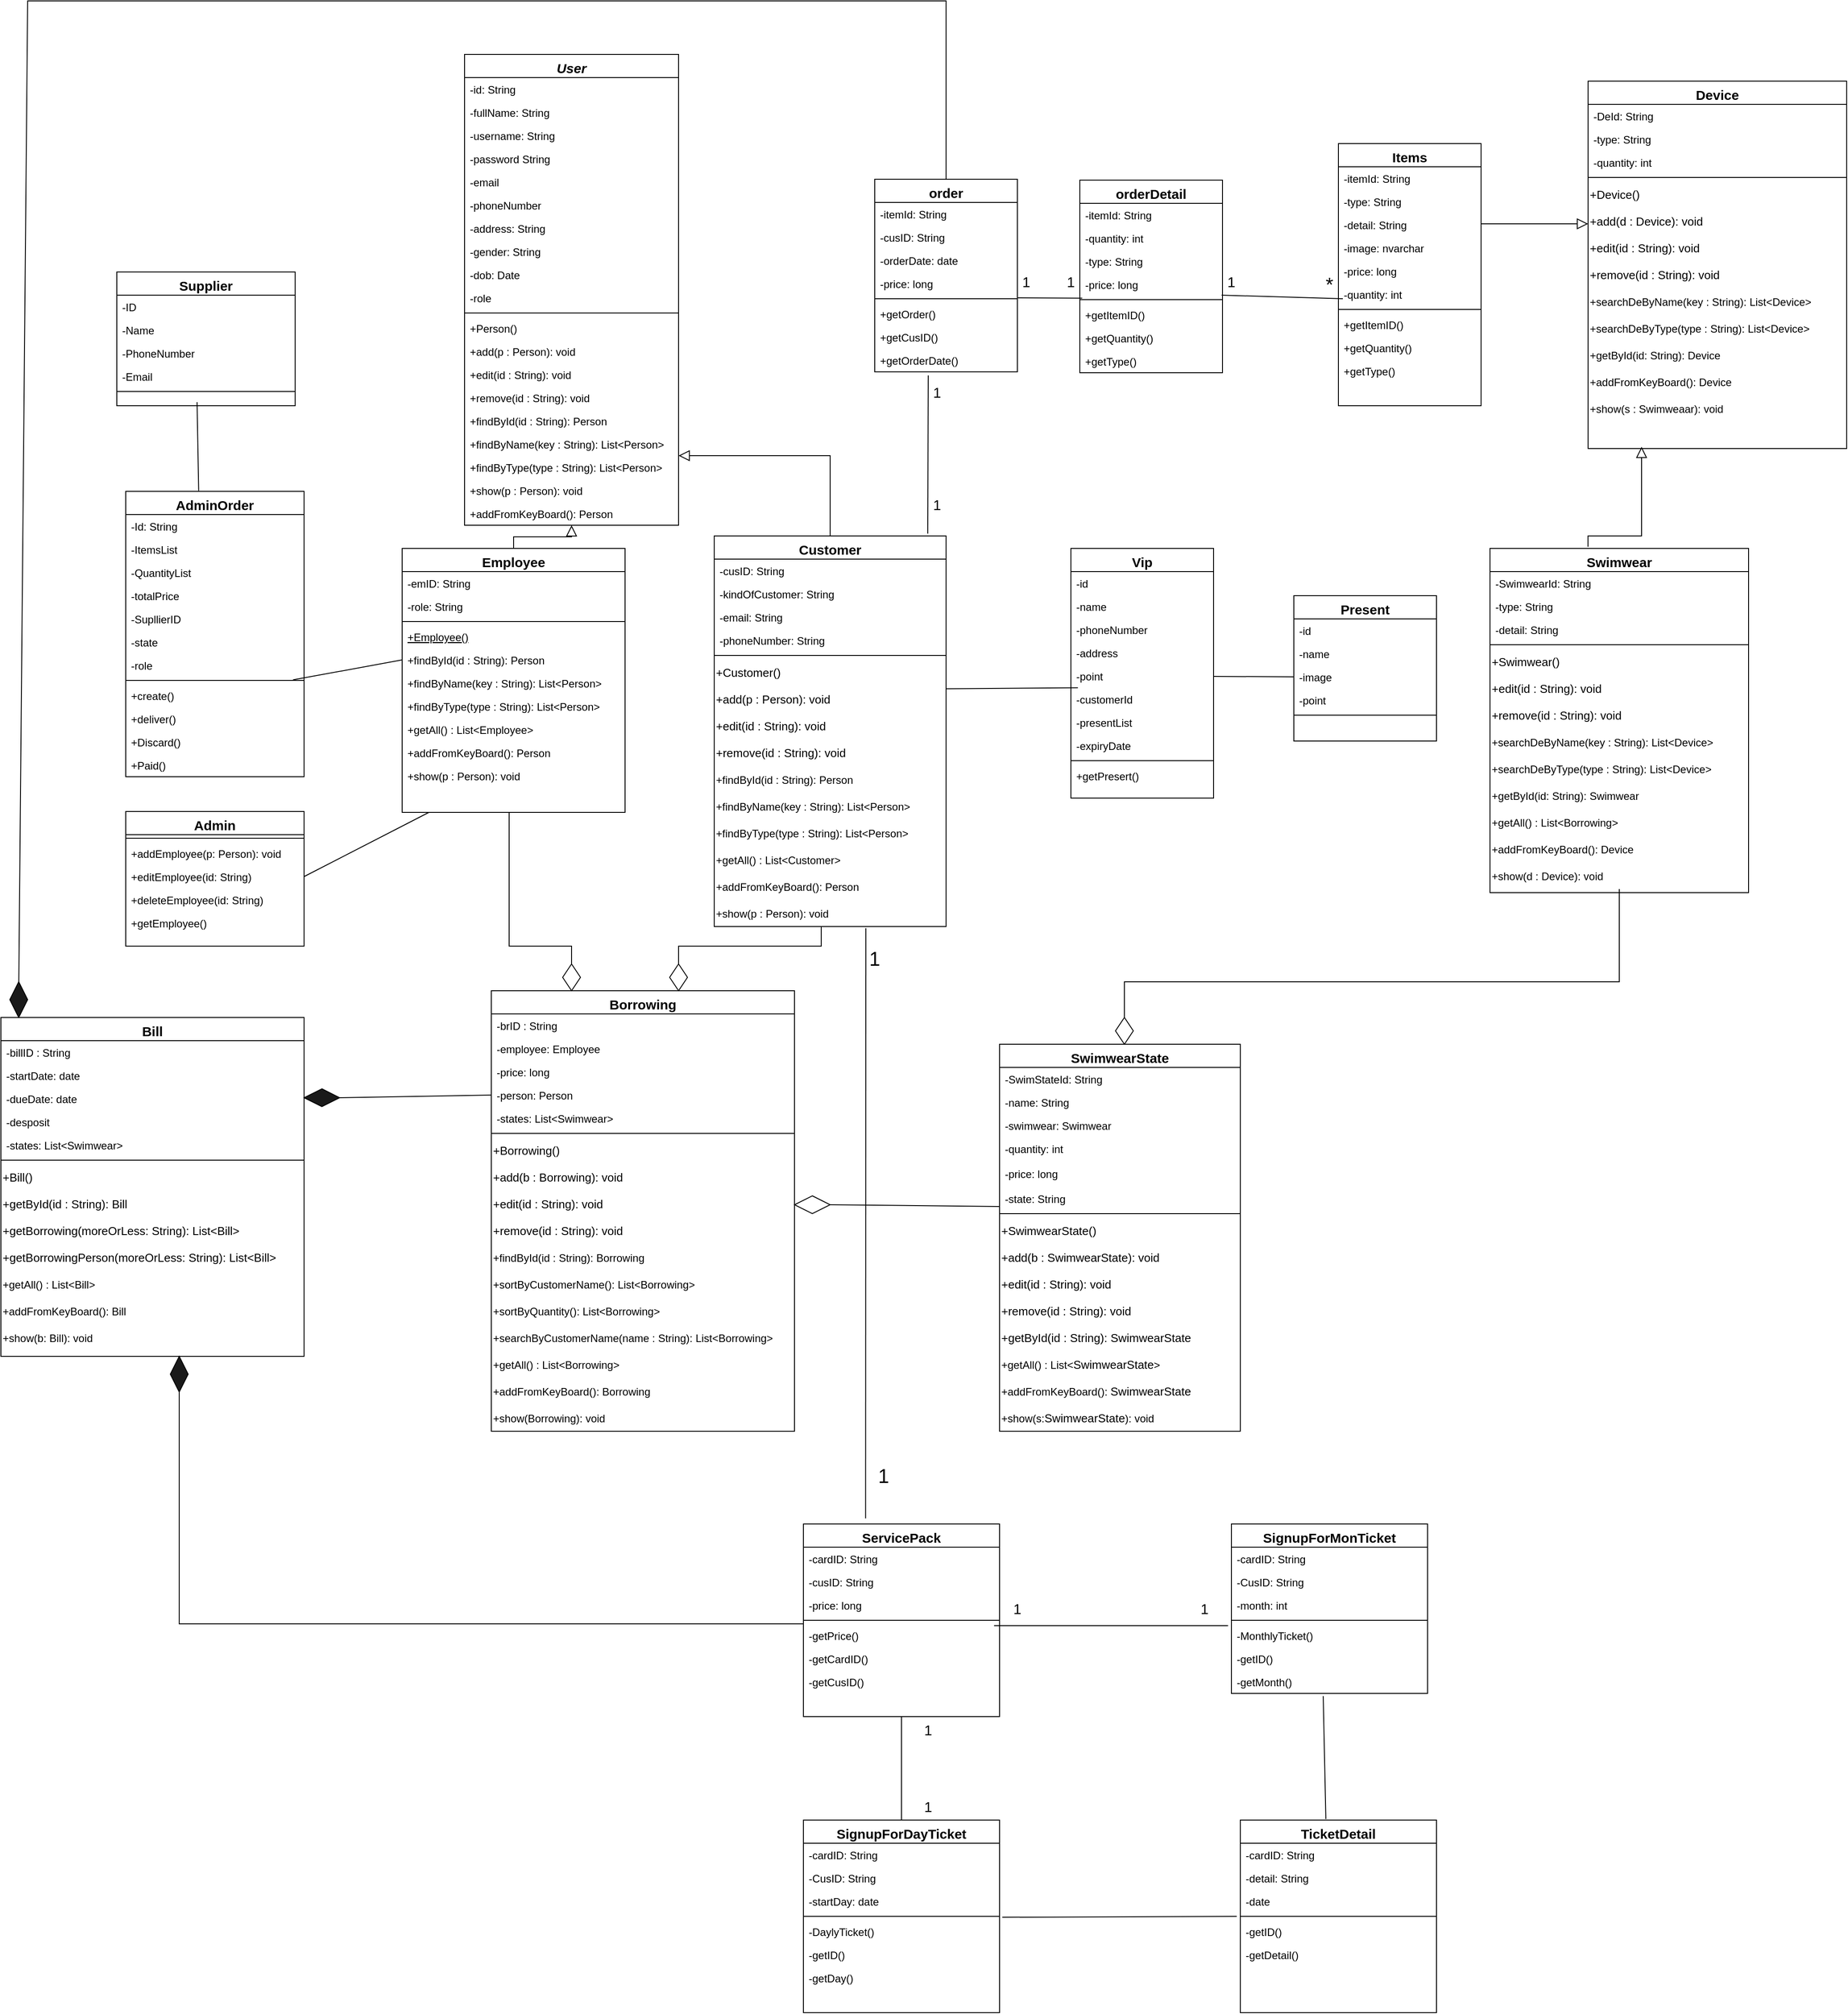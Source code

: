 <mxfile version="20.0.4" type="github">
  <diagram id="4_IN6T7JvVpRC7zCYQCG" name="Page-1">
    <mxGraphModel dx="2430" dy="882" grid="1" gridSize="10" guides="1" tooltips="1" connect="1" arrows="1" fold="1" page="1" pageScale="1" pageWidth="850" pageHeight="1100" math="0" shadow="0">
      <root>
        <mxCell id="0" />
        <mxCell id="1" parent="0" />
        <mxCell id="MP63xAjJxbPP2gbI5e4D-1" value="User" style="swimlane;fontStyle=3;align=center;verticalAlign=top;childLayout=stackLayout;horizontal=1;startSize=26;horizontalStack=0;resizeParent=1;resizeLast=0;collapsible=1;marginBottom=0;rounded=0;shadow=0;strokeWidth=1;fontSize=15;" parent="1" vertex="1">
          <mxGeometry x="80" y="80" width="240" height="528" as="geometry">
            <mxRectangle x="230" y="140" width="160" height="26" as="alternateBounds" />
          </mxGeometry>
        </mxCell>
        <mxCell id="MP63xAjJxbPP2gbI5e4D-2" value="-id: String" style="text;align=left;verticalAlign=top;spacingLeft=4;spacingRight=4;overflow=hidden;rotatable=0;points=[[0,0.5],[1,0.5]];portConstraint=eastwest;" parent="MP63xAjJxbPP2gbI5e4D-1" vertex="1">
          <mxGeometry y="26" width="240" height="26" as="geometry" />
        </mxCell>
        <mxCell id="MP63xAjJxbPP2gbI5e4D-3" value="-fullName: String" style="text;align=left;verticalAlign=top;spacingLeft=4;spacingRight=4;overflow=hidden;rotatable=0;points=[[0,0.5],[1,0.5]];portConstraint=eastwest;rounded=0;shadow=0;html=0;" parent="MP63xAjJxbPP2gbI5e4D-1" vertex="1">
          <mxGeometry y="52" width="240" height="26" as="geometry" />
        </mxCell>
        <mxCell id="MP63xAjJxbPP2gbI5e4D-4" value="-username: String" style="text;align=left;verticalAlign=top;spacingLeft=4;spacingRight=4;overflow=hidden;rotatable=0;points=[[0,0.5],[1,0.5]];portConstraint=eastwest;rounded=0;shadow=0;html=0;" parent="MP63xAjJxbPP2gbI5e4D-1" vertex="1">
          <mxGeometry y="78" width="240" height="26" as="geometry" />
        </mxCell>
        <mxCell id="MP63xAjJxbPP2gbI5e4D-5" value="-password String" style="text;align=left;verticalAlign=top;spacingLeft=4;spacingRight=4;overflow=hidden;rotatable=0;points=[[0,0.5],[1,0.5]];portConstraint=eastwest;rounded=0;shadow=0;html=0;" parent="MP63xAjJxbPP2gbI5e4D-1" vertex="1">
          <mxGeometry y="104" width="240" height="26" as="geometry" />
        </mxCell>
        <mxCell id="3bS9maTXzXxZ_Xsgd8PR-44" value="-email" style="text;align=left;verticalAlign=top;spacingLeft=4;spacingRight=4;overflow=hidden;rotatable=0;points=[[0,0.5],[1,0.5]];portConstraint=eastwest;rounded=0;shadow=0;html=0;" vertex="1" parent="MP63xAjJxbPP2gbI5e4D-1">
          <mxGeometry y="130" width="240" height="26" as="geometry" />
        </mxCell>
        <mxCell id="MP63xAjJxbPP2gbI5e4D-6" value="-phoneNumber" style="text;align=left;verticalAlign=top;spacingLeft=4;spacingRight=4;overflow=hidden;rotatable=0;points=[[0,0.5],[1,0.5]];portConstraint=eastwest;rounded=0;shadow=0;html=0;" parent="MP63xAjJxbPP2gbI5e4D-1" vertex="1">
          <mxGeometry y="156" width="240" height="26" as="geometry" />
        </mxCell>
        <mxCell id="MP63xAjJxbPP2gbI5e4D-7" value="-address: String" style="text;align=left;verticalAlign=top;spacingLeft=4;spacingRight=4;overflow=hidden;rotatable=0;points=[[0,0.5],[1,0.5]];portConstraint=eastwest;rounded=0;shadow=0;html=0;" parent="MP63xAjJxbPP2gbI5e4D-1" vertex="1">
          <mxGeometry y="182" width="240" height="26" as="geometry" />
        </mxCell>
        <mxCell id="MP63xAjJxbPP2gbI5e4D-8" value="-gender: String" style="text;align=left;verticalAlign=top;spacingLeft=4;spacingRight=4;overflow=hidden;rotatable=0;points=[[0,0.5],[1,0.5]];portConstraint=eastwest;rounded=0;shadow=0;html=0;" parent="MP63xAjJxbPP2gbI5e4D-1" vertex="1">
          <mxGeometry y="208" width="240" height="26" as="geometry" />
        </mxCell>
        <mxCell id="MP63xAjJxbPP2gbI5e4D-9" value="-dob: Date" style="text;align=left;verticalAlign=top;spacingLeft=4;spacingRight=4;overflow=hidden;rotatable=0;points=[[0,0.5],[1,0.5]];portConstraint=eastwest;rounded=0;shadow=0;html=0;" parent="MP63xAjJxbPP2gbI5e4D-1" vertex="1">
          <mxGeometry y="234" width="240" height="26" as="geometry" />
        </mxCell>
        <mxCell id="MP63xAjJxbPP2gbI5e4D-10" value="-role" style="text;align=left;verticalAlign=top;spacingLeft=4;spacingRight=4;overflow=hidden;rotatable=0;points=[[0,0.5],[1,0.5]];portConstraint=eastwest;rounded=0;shadow=0;html=0;" parent="MP63xAjJxbPP2gbI5e4D-1" vertex="1">
          <mxGeometry y="260" width="240" height="26" as="geometry" />
        </mxCell>
        <mxCell id="MP63xAjJxbPP2gbI5e4D-11" value="" style="line;html=1;strokeWidth=1;align=left;verticalAlign=middle;spacingTop=-1;spacingLeft=3;spacingRight=3;rotatable=0;labelPosition=right;points=[];portConstraint=eastwest;" parent="MP63xAjJxbPP2gbI5e4D-1" vertex="1">
          <mxGeometry y="286" width="240" height="8" as="geometry" />
        </mxCell>
        <mxCell id="MP63xAjJxbPP2gbI5e4D-12" value="+Person()" style="text;align=left;verticalAlign=top;spacingLeft=4;spacingRight=4;overflow=hidden;rotatable=0;points=[[0,0.5],[1,0.5]];portConstraint=eastwest;" parent="MP63xAjJxbPP2gbI5e4D-1" vertex="1">
          <mxGeometry y="294" width="240" height="26" as="geometry" />
        </mxCell>
        <mxCell id="MP63xAjJxbPP2gbI5e4D-13" value="+add(p : Person): void" style="text;align=left;verticalAlign=top;spacingLeft=4;spacingRight=4;overflow=hidden;rotatable=0;points=[[0,0.5],[1,0.5]];portConstraint=eastwest;" parent="MP63xAjJxbPP2gbI5e4D-1" vertex="1">
          <mxGeometry y="320" width="240" height="26" as="geometry" />
        </mxCell>
        <mxCell id="MP63xAjJxbPP2gbI5e4D-14" value="+edit(id : String): void" style="text;align=left;verticalAlign=top;spacingLeft=4;spacingRight=4;overflow=hidden;rotatable=0;points=[[0,0.5],[1,0.5]];portConstraint=eastwest;" parent="MP63xAjJxbPP2gbI5e4D-1" vertex="1">
          <mxGeometry y="346" width="240" height="26" as="geometry" />
        </mxCell>
        <mxCell id="MP63xAjJxbPP2gbI5e4D-15" value="+remove(id : String): void" style="text;align=left;verticalAlign=top;spacingLeft=4;spacingRight=4;overflow=hidden;rotatable=0;points=[[0,0.5],[1,0.5]];portConstraint=eastwest;" parent="MP63xAjJxbPP2gbI5e4D-1" vertex="1">
          <mxGeometry y="372" width="240" height="26" as="geometry" />
        </mxCell>
        <mxCell id="MP63xAjJxbPP2gbI5e4D-16" value="+findById(id : String): Person" style="text;align=left;verticalAlign=top;spacingLeft=4;spacingRight=4;overflow=hidden;rotatable=0;points=[[0,0.5],[1,0.5]];portConstraint=eastwest;" parent="MP63xAjJxbPP2gbI5e4D-1" vertex="1">
          <mxGeometry y="398" width="240" height="26" as="geometry" />
        </mxCell>
        <mxCell id="MP63xAjJxbPP2gbI5e4D-17" value="+findByName(key : String): List&lt;Person&gt;" style="text;align=left;verticalAlign=top;spacingLeft=4;spacingRight=4;overflow=hidden;rotatable=0;points=[[0,0.5],[1,0.5]];portConstraint=eastwest;" parent="MP63xAjJxbPP2gbI5e4D-1" vertex="1">
          <mxGeometry y="424" width="240" height="26" as="geometry" />
        </mxCell>
        <mxCell id="MP63xAjJxbPP2gbI5e4D-18" value="+findByType(type : String): List&lt;Person&gt;" style="text;align=left;verticalAlign=top;spacingLeft=4;spacingRight=4;overflow=hidden;rotatable=0;points=[[0,0.5],[1,0.5]];portConstraint=eastwest;" parent="MP63xAjJxbPP2gbI5e4D-1" vertex="1">
          <mxGeometry y="450" width="240" height="26" as="geometry" />
        </mxCell>
        <mxCell id="MP63xAjJxbPP2gbI5e4D-19" value="+show(p : Person): void" style="text;align=left;verticalAlign=top;spacingLeft=4;spacingRight=4;overflow=hidden;rotatable=0;points=[[0,0.5],[1,0.5]];portConstraint=eastwest;" parent="MP63xAjJxbPP2gbI5e4D-1" vertex="1">
          <mxGeometry y="476" width="240" height="26" as="geometry" />
        </mxCell>
        <mxCell id="MP63xAjJxbPP2gbI5e4D-20" value="+addFromKeyBoard(): Person" style="text;align=left;verticalAlign=top;spacingLeft=4;spacingRight=4;overflow=hidden;rotatable=0;points=[[0,0.5],[1,0.5]];portConstraint=eastwest;" parent="MP63xAjJxbPP2gbI5e4D-1" vertex="1">
          <mxGeometry y="502" width="240" height="26" as="geometry" />
        </mxCell>
        <mxCell id="MP63xAjJxbPP2gbI5e4D-21" value="Employee" style="swimlane;fontStyle=1;align=center;verticalAlign=top;childLayout=stackLayout;horizontal=1;startSize=26;horizontalStack=0;resizeParent=1;resizeLast=0;collapsible=1;marginBottom=0;rounded=0;shadow=0;strokeWidth=1;fontSize=15;" parent="1" vertex="1">
          <mxGeometry x="10" y="634" width="250" height="296" as="geometry">
            <mxRectangle x="130" y="380" width="160" height="26" as="alternateBounds" />
          </mxGeometry>
        </mxCell>
        <mxCell id="MP63xAjJxbPP2gbI5e4D-22" value="-emID: String" style="text;align=left;verticalAlign=top;spacingLeft=4;spacingRight=4;overflow=hidden;rotatable=0;points=[[0,0.5],[1,0.5]];portConstraint=eastwest;" parent="MP63xAjJxbPP2gbI5e4D-21" vertex="1">
          <mxGeometry y="26" width="250" height="26" as="geometry" />
        </mxCell>
        <mxCell id="MP63xAjJxbPP2gbI5e4D-23" value="-role: String" style="text;align=left;verticalAlign=top;spacingLeft=4;spacingRight=4;overflow=hidden;rotatable=0;points=[[0,0.5],[1,0.5]];portConstraint=eastwest;rounded=0;shadow=0;html=0;" parent="MP63xAjJxbPP2gbI5e4D-21" vertex="1">
          <mxGeometry y="52" width="250" height="26" as="geometry" />
        </mxCell>
        <mxCell id="MP63xAjJxbPP2gbI5e4D-24" value="" style="line;html=1;strokeWidth=1;align=left;verticalAlign=middle;spacingTop=-1;spacingLeft=3;spacingRight=3;rotatable=0;labelPosition=right;points=[];portConstraint=eastwest;" parent="MP63xAjJxbPP2gbI5e4D-21" vertex="1">
          <mxGeometry y="78" width="250" height="8" as="geometry" />
        </mxCell>
        <mxCell id="MP63xAjJxbPP2gbI5e4D-25" value="+Employee()" style="text;align=left;verticalAlign=top;spacingLeft=4;spacingRight=4;overflow=hidden;rotatable=0;points=[[0,0.5],[1,0.5]];portConstraint=eastwest;fontStyle=4" parent="MP63xAjJxbPP2gbI5e4D-21" vertex="1">
          <mxGeometry y="86" width="250" height="26" as="geometry" />
        </mxCell>
        <mxCell id="MP63xAjJxbPP2gbI5e4D-29" value="+findById(id : String): Person" style="text;align=left;verticalAlign=top;spacingLeft=4;spacingRight=4;overflow=hidden;rotatable=0;points=[[0,0.5],[1,0.5]];portConstraint=eastwest;" parent="MP63xAjJxbPP2gbI5e4D-21" vertex="1">
          <mxGeometry y="112" width="250" height="26" as="geometry" />
        </mxCell>
        <mxCell id="MP63xAjJxbPP2gbI5e4D-30" value="+findByName(key : String): List&lt;Person&gt;" style="text;align=left;verticalAlign=top;spacingLeft=4;spacingRight=4;overflow=hidden;rotatable=0;points=[[0,0.5],[1,0.5]];portConstraint=eastwest;" parent="MP63xAjJxbPP2gbI5e4D-21" vertex="1">
          <mxGeometry y="138" width="250" height="26" as="geometry" />
        </mxCell>
        <mxCell id="MP63xAjJxbPP2gbI5e4D-31" value="+findByType(type : String): List&lt;Person&gt;" style="text;align=left;verticalAlign=top;spacingLeft=4;spacingRight=4;overflow=hidden;rotatable=0;points=[[0,0.5],[1,0.5]];portConstraint=eastwest;" parent="MP63xAjJxbPP2gbI5e4D-21" vertex="1">
          <mxGeometry y="164" width="250" height="26" as="geometry" />
        </mxCell>
        <mxCell id="MP63xAjJxbPP2gbI5e4D-32" value="+getAll() : List&lt;Employee&gt;" style="text;align=left;verticalAlign=top;spacingLeft=4;spacingRight=4;overflow=hidden;rotatable=0;points=[[0,0.5],[1,0.5]];portConstraint=eastwest;" parent="MP63xAjJxbPP2gbI5e4D-21" vertex="1">
          <mxGeometry y="190" width="250" height="26" as="geometry" />
        </mxCell>
        <mxCell id="MP63xAjJxbPP2gbI5e4D-33" value="+addFromKeyBoard(): Person" style="text;align=left;verticalAlign=top;spacingLeft=4;spacingRight=4;overflow=hidden;rotatable=0;points=[[0,0.5],[1,0.5]];portConstraint=eastwest;" parent="MP63xAjJxbPP2gbI5e4D-21" vertex="1">
          <mxGeometry y="216" width="250" height="26" as="geometry" />
        </mxCell>
        <mxCell id="MP63xAjJxbPP2gbI5e4D-34" value="+show(p : Person): void" style="text;align=left;verticalAlign=top;spacingLeft=4;spacingRight=4;overflow=hidden;rotatable=0;points=[[0,0.5],[1,0.5]];portConstraint=eastwest;" parent="MP63xAjJxbPP2gbI5e4D-21" vertex="1">
          <mxGeometry y="242" width="250" height="26" as="geometry" />
        </mxCell>
        <mxCell id="MP63xAjJxbPP2gbI5e4D-35" value="" style="endArrow=block;endSize=10;endFill=0;shadow=0;strokeWidth=1;rounded=0;edgeStyle=elbowEdgeStyle;elbow=vertical;" parent="1" source="MP63xAjJxbPP2gbI5e4D-21" target="MP63xAjJxbPP2gbI5e4D-1" edge="1">
          <mxGeometry width="160" relative="1" as="geometry">
            <mxPoint x="200" y="203" as="sourcePoint" />
            <mxPoint x="200" y="203" as="targetPoint" />
          </mxGeometry>
        </mxCell>
        <mxCell id="MP63xAjJxbPP2gbI5e4D-36" value="Customer" style="swimlane;fontStyle=1;align=center;verticalAlign=top;childLayout=stackLayout;horizontal=1;startSize=26;horizontalStack=0;resizeParent=1;resizeLast=0;collapsible=1;marginBottom=0;rounded=0;shadow=0;strokeWidth=1;fontSize=15;" parent="1" vertex="1">
          <mxGeometry x="360" y="620" width="260" height="438" as="geometry">
            <mxRectangle x="340" y="380" width="170" height="26" as="alternateBounds" />
          </mxGeometry>
        </mxCell>
        <mxCell id="MP63xAjJxbPP2gbI5e4D-37" value="-cusID: String" style="text;align=left;verticalAlign=top;spacingLeft=4;spacingRight=4;overflow=hidden;rotatable=0;points=[[0,0.5],[1,0.5]];portConstraint=eastwest;" parent="MP63xAjJxbPP2gbI5e4D-36" vertex="1">
          <mxGeometry y="26" width="260" height="26" as="geometry" />
        </mxCell>
        <mxCell id="MP63xAjJxbPP2gbI5e4D-38" value="-kindOfCustomer: String" style="text;align=left;verticalAlign=top;spacingLeft=4;spacingRight=4;overflow=hidden;rotatable=0;points=[[0,0.5],[1,0.5]];portConstraint=eastwest;" parent="MP63xAjJxbPP2gbI5e4D-36" vertex="1">
          <mxGeometry y="52" width="260" height="26" as="geometry" />
        </mxCell>
        <mxCell id="MP63xAjJxbPP2gbI5e4D-39" value="-email: String" style="text;align=left;verticalAlign=top;spacingLeft=4;spacingRight=4;overflow=hidden;rotatable=0;points=[[0,0.5],[1,0.5]];portConstraint=eastwest;" parent="MP63xAjJxbPP2gbI5e4D-36" vertex="1">
          <mxGeometry y="78" width="260" height="26" as="geometry" />
        </mxCell>
        <mxCell id="MP63xAjJxbPP2gbI5e4D-40" value="-phoneNumber: String" style="text;align=left;verticalAlign=top;spacingLeft=4;spacingRight=4;overflow=hidden;rotatable=0;points=[[0,0.5],[1,0.5]];portConstraint=eastwest;" parent="MP63xAjJxbPP2gbI5e4D-36" vertex="1">
          <mxGeometry y="104" width="260" height="26" as="geometry" />
        </mxCell>
        <mxCell id="MP63xAjJxbPP2gbI5e4D-41" value="" style="line;html=1;strokeWidth=1;align=left;verticalAlign=middle;spacingTop=-1;spacingLeft=3;spacingRight=3;rotatable=0;labelPosition=right;points=[];portConstraint=eastwest;" parent="MP63xAjJxbPP2gbI5e4D-36" vertex="1">
          <mxGeometry y="130" width="260" height="8" as="geometry" />
        </mxCell>
        <mxCell id="MP63xAjJxbPP2gbI5e4D-42" value="+Customer()" style="text;html=1;align=left;verticalAlign=middle;resizable=0;points=[];autosize=1;strokeColor=none;fillColor=none;fontSize=13;" parent="MP63xAjJxbPP2gbI5e4D-36" vertex="1">
          <mxGeometry y="138" width="260" height="30" as="geometry" />
        </mxCell>
        <mxCell id="MP63xAjJxbPP2gbI5e4D-43" value="+add(p : Person): void" style="text;html=1;align=left;verticalAlign=middle;resizable=0;points=[];autosize=1;strokeColor=none;fillColor=none;fontSize=13;" parent="MP63xAjJxbPP2gbI5e4D-36" vertex="1">
          <mxGeometry y="168" width="260" height="30" as="geometry" />
        </mxCell>
        <mxCell id="MP63xAjJxbPP2gbI5e4D-44" value="+edit(id : String): void" style="text;html=1;align=left;verticalAlign=middle;resizable=0;points=[];autosize=1;strokeColor=none;fillColor=none;fontSize=13;" parent="MP63xAjJxbPP2gbI5e4D-36" vertex="1">
          <mxGeometry y="198" width="260" height="30" as="geometry" />
        </mxCell>
        <mxCell id="MP63xAjJxbPP2gbI5e4D-45" value="+remove(id : String): void" style="text;html=1;align=left;verticalAlign=middle;resizable=0;points=[];autosize=1;strokeColor=none;fillColor=none;fontSize=13;" parent="MP63xAjJxbPP2gbI5e4D-36" vertex="1">
          <mxGeometry y="228" width="260" height="30" as="geometry" />
        </mxCell>
        <mxCell id="MP63xAjJxbPP2gbI5e4D-46" value="&lt;span style=&quot;font-size: 12px;&quot;&gt;+findById(id : String): Person&lt;/span&gt;" style="text;html=1;align=left;verticalAlign=middle;resizable=0;points=[];autosize=1;strokeColor=none;fillColor=none;fontSize=13;" parent="MP63xAjJxbPP2gbI5e4D-36" vertex="1">
          <mxGeometry y="258" width="260" height="30" as="geometry" />
        </mxCell>
        <mxCell id="MP63xAjJxbPP2gbI5e4D-47" value="&lt;span style=&quot;font-size: 12px;&quot;&gt;+findByName(key : String): List&amp;lt;Person&amp;gt;&lt;/span&gt;" style="text;html=1;align=left;verticalAlign=middle;resizable=0;points=[];autosize=1;strokeColor=none;fillColor=none;fontSize=13;" parent="MP63xAjJxbPP2gbI5e4D-36" vertex="1">
          <mxGeometry y="288" width="260" height="30" as="geometry" />
        </mxCell>
        <mxCell id="MP63xAjJxbPP2gbI5e4D-48" value="&lt;span style=&quot;font-size: 12px;&quot;&gt;+findByType(type : String): List&amp;lt;Person&amp;gt;&lt;/span&gt;" style="text;html=1;align=left;verticalAlign=middle;resizable=0;points=[];autosize=1;strokeColor=none;fillColor=none;fontSize=13;" parent="MP63xAjJxbPP2gbI5e4D-36" vertex="1">
          <mxGeometry y="318" width="260" height="30" as="geometry" />
        </mxCell>
        <mxCell id="MP63xAjJxbPP2gbI5e4D-49" value="&lt;span style=&quot;font-size: 12px;&quot;&gt;+getAll() : List&amp;lt;Customer&amp;gt;&lt;/span&gt;" style="text;html=1;align=left;verticalAlign=middle;resizable=0;points=[];autosize=1;strokeColor=none;fillColor=none;fontSize=13;" parent="MP63xAjJxbPP2gbI5e4D-36" vertex="1">
          <mxGeometry y="348" width="260" height="30" as="geometry" />
        </mxCell>
        <mxCell id="MP63xAjJxbPP2gbI5e4D-50" value="&lt;span style=&quot;font-size: 12px;&quot;&gt;+addFromKeyBoard(): Person&lt;/span&gt;" style="text;html=1;align=left;verticalAlign=middle;resizable=0;points=[];autosize=1;strokeColor=none;fillColor=none;fontSize=13;" parent="MP63xAjJxbPP2gbI5e4D-36" vertex="1">
          <mxGeometry y="378" width="260" height="30" as="geometry" />
        </mxCell>
        <mxCell id="MP63xAjJxbPP2gbI5e4D-51" value="&lt;span style=&quot;font-size: 12px;&quot;&gt;+show(p : Person): void&lt;/span&gt;" style="text;html=1;align=left;verticalAlign=middle;resizable=0;points=[];autosize=1;strokeColor=none;fillColor=none;fontSize=13;" parent="MP63xAjJxbPP2gbI5e4D-36" vertex="1">
          <mxGeometry y="408" width="260" height="30" as="geometry" />
        </mxCell>
        <mxCell id="MP63xAjJxbPP2gbI5e4D-52" value="" style="endArrow=block;endSize=10;endFill=0;shadow=0;strokeWidth=1;rounded=0;edgeStyle=elbowEdgeStyle;elbow=vertical;" parent="1" source="MP63xAjJxbPP2gbI5e4D-36" target="MP63xAjJxbPP2gbI5e4D-1" edge="1">
          <mxGeometry width="160" relative="1" as="geometry">
            <mxPoint x="210" y="373" as="sourcePoint" />
            <mxPoint x="310" y="271" as="targetPoint" />
            <Array as="points">
              <mxPoint x="280" y="530" />
              <mxPoint x="300" y="550" />
              <mxPoint x="340" y="560" />
            </Array>
          </mxGeometry>
        </mxCell>
        <mxCell id="MP63xAjJxbPP2gbI5e4D-53" value="Borrowing" style="swimlane;fontStyle=1;align=center;verticalAlign=top;childLayout=stackLayout;horizontal=1;startSize=26;horizontalStack=0;resizeParent=1;resizeLast=0;collapsible=1;marginBottom=0;rounded=0;shadow=0;strokeWidth=1;fontSize=15;" parent="1" vertex="1">
          <mxGeometry x="110" y="1130" width="340" height="494" as="geometry">
            <mxRectangle x="340" y="380" width="170" height="26" as="alternateBounds" />
          </mxGeometry>
        </mxCell>
        <mxCell id="MP63xAjJxbPP2gbI5e4D-54" value="-brID : String" style="text;align=left;verticalAlign=top;spacingLeft=4;spacingRight=4;overflow=hidden;rotatable=0;points=[[0,0.5],[1,0.5]];portConstraint=eastwest;" parent="MP63xAjJxbPP2gbI5e4D-53" vertex="1">
          <mxGeometry y="26" width="340" height="26" as="geometry" />
        </mxCell>
        <mxCell id="MP63xAjJxbPP2gbI5e4D-55" value="-employee: Employee" style="text;align=left;verticalAlign=top;spacingLeft=4;spacingRight=4;overflow=hidden;rotatable=0;points=[[0,0.5],[1,0.5]];portConstraint=eastwest;" parent="MP63xAjJxbPP2gbI5e4D-53" vertex="1">
          <mxGeometry y="52" width="340" height="26" as="geometry" />
        </mxCell>
        <mxCell id="MP63xAjJxbPP2gbI5e4D-56" value="-price: long" style="text;align=left;verticalAlign=top;spacingLeft=4;spacingRight=4;overflow=hidden;rotatable=0;points=[[0,0.5],[1,0.5]];portConstraint=eastwest;" parent="MP63xAjJxbPP2gbI5e4D-53" vertex="1">
          <mxGeometry y="78" width="340" height="26" as="geometry" />
        </mxCell>
        <mxCell id="MP63xAjJxbPP2gbI5e4D-57" value="-person: Person" style="text;align=left;verticalAlign=top;spacingLeft=4;spacingRight=4;overflow=hidden;rotatable=0;points=[[0,0.5],[1,0.5]];portConstraint=eastwest;" parent="MP63xAjJxbPP2gbI5e4D-53" vertex="1">
          <mxGeometry y="104" width="340" height="26" as="geometry" />
        </mxCell>
        <mxCell id="MP63xAjJxbPP2gbI5e4D-58" value="-states: List&lt;Swimwear&gt;" style="text;align=left;verticalAlign=top;spacingLeft=4;spacingRight=4;overflow=hidden;rotatable=0;points=[[0,0.5],[1,0.5]];portConstraint=eastwest;" parent="MP63xAjJxbPP2gbI5e4D-53" vertex="1">
          <mxGeometry y="130" width="340" height="26" as="geometry" />
        </mxCell>
        <mxCell id="MP63xAjJxbPP2gbI5e4D-59" value="" style="line;html=1;strokeWidth=1;align=left;verticalAlign=middle;spacingTop=-1;spacingLeft=3;spacingRight=3;rotatable=0;labelPosition=right;points=[];portConstraint=eastwest;" parent="MP63xAjJxbPP2gbI5e4D-53" vertex="1">
          <mxGeometry y="156" width="340" height="8" as="geometry" />
        </mxCell>
        <mxCell id="MP63xAjJxbPP2gbI5e4D-60" value="+Borrowing()" style="text;html=1;align=left;verticalAlign=middle;resizable=0;points=[];autosize=1;strokeColor=none;fillColor=none;fontSize=13;" parent="MP63xAjJxbPP2gbI5e4D-53" vertex="1">
          <mxGeometry y="164" width="340" height="30" as="geometry" />
        </mxCell>
        <mxCell id="MP63xAjJxbPP2gbI5e4D-61" value="+add(b : Borrowing): void" style="text;html=1;align=left;verticalAlign=middle;resizable=0;points=[];autosize=1;strokeColor=none;fillColor=none;fontSize=13;" parent="MP63xAjJxbPP2gbI5e4D-53" vertex="1">
          <mxGeometry y="194" width="340" height="30" as="geometry" />
        </mxCell>
        <mxCell id="MP63xAjJxbPP2gbI5e4D-62" value="+edit(id : String): void" style="text;html=1;align=left;verticalAlign=middle;resizable=0;points=[];autosize=1;strokeColor=none;fillColor=none;fontSize=13;" parent="MP63xAjJxbPP2gbI5e4D-53" vertex="1">
          <mxGeometry y="224" width="340" height="30" as="geometry" />
        </mxCell>
        <mxCell id="MP63xAjJxbPP2gbI5e4D-63" value="+remove(id : String): void" style="text;html=1;align=left;verticalAlign=middle;resizable=0;points=[];autosize=1;strokeColor=none;fillColor=none;fontSize=13;" parent="MP63xAjJxbPP2gbI5e4D-53" vertex="1">
          <mxGeometry y="254" width="340" height="30" as="geometry" />
        </mxCell>
        <mxCell id="MP63xAjJxbPP2gbI5e4D-64" value="&lt;span style=&quot;font-size: 12px;&quot;&gt;+findById(id : String): Borrowing&lt;/span&gt;" style="text;html=1;align=left;verticalAlign=middle;resizable=0;points=[];autosize=1;strokeColor=none;fillColor=none;fontSize=13;" parent="MP63xAjJxbPP2gbI5e4D-53" vertex="1">
          <mxGeometry y="284" width="340" height="30" as="geometry" />
        </mxCell>
        <mxCell id="MP63xAjJxbPP2gbI5e4D-65" value="&lt;span style=&quot;font-size: 12px;&quot;&gt;+sortByCustomerName(): List&amp;lt;Borrowing&amp;gt;&lt;/span&gt;" style="text;html=1;align=left;verticalAlign=middle;resizable=0;points=[];autosize=1;strokeColor=none;fillColor=none;fontSize=13;" parent="MP63xAjJxbPP2gbI5e4D-53" vertex="1">
          <mxGeometry y="314" width="340" height="30" as="geometry" />
        </mxCell>
        <mxCell id="MP63xAjJxbPP2gbI5e4D-66" value="&lt;span style=&quot;font-size: 12px;&quot;&gt;+sortByQuantity(): List&amp;lt;Borrowing&amp;gt;&lt;/span&gt;" style="text;html=1;align=left;verticalAlign=middle;resizable=0;points=[];autosize=1;strokeColor=none;fillColor=none;fontSize=13;" parent="MP63xAjJxbPP2gbI5e4D-53" vertex="1">
          <mxGeometry y="344" width="340" height="30" as="geometry" />
        </mxCell>
        <mxCell id="MP63xAjJxbPP2gbI5e4D-67" value="&lt;span style=&quot;font-size: 12px;&quot;&gt;+searchByCustomerName(name : String): List&amp;lt;Borrowing&amp;gt;&lt;/span&gt;" style="text;html=1;align=left;verticalAlign=middle;resizable=0;points=[];autosize=1;strokeColor=none;fillColor=none;fontSize=13;" parent="MP63xAjJxbPP2gbI5e4D-53" vertex="1">
          <mxGeometry y="374" width="340" height="30" as="geometry" />
        </mxCell>
        <mxCell id="MP63xAjJxbPP2gbI5e4D-68" value="&lt;span style=&quot;font-size: 12px;&quot;&gt;+getAll() : List&amp;lt;Borrowing&amp;gt;&lt;/span&gt;" style="text;html=1;align=left;verticalAlign=middle;resizable=0;points=[];autosize=1;strokeColor=none;fillColor=none;fontSize=13;" parent="MP63xAjJxbPP2gbI5e4D-53" vertex="1">
          <mxGeometry y="404" width="340" height="30" as="geometry" />
        </mxCell>
        <mxCell id="MP63xAjJxbPP2gbI5e4D-69" value="&lt;span style=&quot;font-size: 12px;&quot;&gt;+addFromKeyBoard(): Borrowing&lt;/span&gt;" style="text;html=1;align=left;verticalAlign=middle;resizable=0;points=[];autosize=1;strokeColor=none;fillColor=none;fontSize=13;" parent="MP63xAjJxbPP2gbI5e4D-53" vertex="1">
          <mxGeometry y="434" width="340" height="30" as="geometry" />
        </mxCell>
        <mxCell id="MP63xAjJxbPP2gbI5e4D-70" value="&lt;span style=&quot;font-size: 12px;&quot;&gt;+show(Borrowing): void&lt;/span&gt;" style="text;html=1;align=left;verticalAlign=middle;resizable=0;points=[];autosize=1;strokeColor=none;fillColor=none;fontSize=13;" parent="MP63xAjJxbPP2gbI5e4D-53" vertex="1">
          <mxGeometry y="464" width="340" height="30" as="geometry" />
        </mxCell>
        <mxCell id="MP63xAjJxbPP2gbI5e4D-71" value="Bill" style="swimlane;fontStyle=1;align=center;verticalAlign=top;childLayout=stackLayout;horizontal=1;startSize=26;horizontalStack=0;resizeParent=1;resizeLast=0;collapsible=1;marginBottom=0;rounded=0;shadow=0;strokeWidth=1;fontSize=15;" parent="1" vertex="1">
          <mxGeometry x="-440" y="1160" width="340" height="380" as="geometry">
            <mxRectangle x="340" y="380" width="170" height="26" as="alternateBounds" />
          </mxGeometry>
        </mxCell>
        <mxCell id="MP63xAjJxbPP2gbI5e4D-72" value="-billID : String" style="text;align=left;verticalAlign=top;spacingLeft=4;spacingRight=4;overflow=hidden;rotatable=0;points=[[0,0.5],[1,0.5]];portConstraint=eastwest;" parent="MP63xAjJxbPP2gbI5e4D-71" vertex="1">
          <mxGeometry y="26" width="340" height="26" as="geometry" />
        </mxCell>
        <mxCell id="MP63xAjJxbPP2gbI5e4D-73" value="-startDate: date" style="text;align=left;verticalAlign=top;spacingLeft=4;spacingRight=4;overflow=hidden;rotatable=0;points=[[0,0.5],[1,0.5]];portConstraint=eastwest;" parent="MP63xAjJxbPP2gbI5e4D-71" vertex="1">
          <mxGeometry y="52" width="340" height="26" as="geometry" />
        </mxCell>
        <mxCell id="MP63xAjJxbPP2gbI5e4D-74" value="-dueDate: date" style="text;align=left;verticalAlign=top;spacingLeft=4;spacingRight=4;overflow=hidden;rotatable=0;points=[[0,0.5],[1,0.5]];portConstraint=eastwest;" parent="MP63xAjJxbPP2gbI5e4D-71" vertex="1">
          <mxGeometry y="78" width="340" height="26" as="geometry" />
        </mxCell>
        <mxCell id="MP63xAjJxbPP2gbI5e4D-75" value="-desposit" style="text;align=left;verticalAlign=top;spacingLeft=4;spacingRight=4;overflow=hidden;rotatable=0;points=[[0,0.5],[1,0.5]];portConstraint=eastwest;" parent="MP63xAjJxbPP2gbI5e4D-71" vertex="1">
          <mxGeometry y="104" width="340" height="26" as="geometry" />
        </mxCell>
        <mxCell id="MP63xAjJxbPP2gbI5e4D-76" value="-states: List&lt;Swimwear&gt;" style="text;align=left;verticalAlign=top;spacingLeft=4;spacingRight=4;overflow=hidden;rotatable=0;points=[[0,0.5],[1,0.5]];portConstraint=eastwest;" parent="MP63xAjJxbPP2gbI5e4D-71" vertex="1">
          <mxGeometry y="130" width="340" height="26" as="geometry" />
        </mxCell>
        <mxCell id="MP63xAjJxbPP2gbI5e4D-77" value="" style="line;html=1;strokeWidth=1;align=left;verticalAlign=middle;spacingTop=-1;spacingLeft=3;spacingRight=3;rotatable=0;labelPosition=right;points=[];portConstraint=eastwest;" parent="MP63xAjJxbPP2gbI5e4D-71" vertex="1">
          <mxGeometry y="156" width="340" height="8" as="geometry" />
        </mxCell>
        <mxCell id="MP63xAjJxbPP2gbI5e4D-78" value="+Bill()" style="text;html=1;align=left;verticalAlign=middle;resizable=0;points=[];autosize=1;strokeColor=none;fillColor=none;fontSize=13;" parent="MP63xAjJxbPP2gbI5e4D-71" vertex="1">
          <mxGeometry y="164" width="340" height="30" as="geometry" />
        </mxCell>
        <mxCell id="MP63xAjJxbPP2gbI5e4D-79" value="+getById(id : String): Bill" style="text;html=1;align=left;verticalAlign=middle;resizable=0;points=[];autosize=1;strokeColor=none;fillColor=none;fontSize=13;" parent="MP63xAjJxbPP2gbI5e4D-71" vertex="1">
          <mxGeometry y="194" width="340" height="30" as="geometry" />
        </mxCell>
        <mxCell id="MP63xAjJxbPP2gbI5e4D-80" value="+getBorrowing(moreOrLess: String): List&amp;lt;Bill&amp;gt;" style="text;html=1;align=left;verticalAlign=middle;resizable=0;points=[];autosize=1;strokeColor=none;fillColor=none;fontSize=13;" parent="MP63xAjJxbPP2gbI5e4D-71" vertex="1">
          <mxGeometry y="224" width="340" height="30" as="geometry" />
        </mxCell>
        <mxCell id="MP63xAjJxbPP2gbI5e4D-81" value="+getBorrowingPerson(moreOrLess: String): List&amp;lt;Bill&amp;gt;" style="text;html=1;align=left;verticalAlign=middle;resizable=0;points=[];autosize=1;strokeColor=none;fillColor=none;fontSize=13;" parent="MP63xAjJxbPP2gbI5e4D-71" vertex="1">
          <mxGeometry y="254" width="340" height="30" as="geometry" />
        </mxCell>
        <mxCell id="MP63xAjJxbPP2gbI5e4D-82" value="&lt;span style=&quot;font-size: 12px;&quot;&gt;+getAll() : List&amp;lt;Bill&amp;gt;&lt;/span&gt;" style="text;html=1;align=left;verticalAlign=middle;resizable=0;points=[];autosize=1;strokeColor=none;fillColor=none;fontSize=13;" parent="MP63xAjJxbPP2gbI5e4D-71" vertex="1">
          <mxGeometry y="284" width="340" height="30" as="geometry" />
        </mxCell>
        <mxCell id="MP63xAjJxbPP2gbI5e4D-83" value="&lt;span style=&quot;font-size: 12px;&quot;&gt;+addFromKeyBoard(): Bill&lt;/span&gt;" style="text;html=1;align=left;verticalAlign=middle;resizable=0;points=[];autosize=1;strokeColor=none;fillColor=none;fontSize=13;" parent="MP63xAjJxbPP2gbI5e4D-71" vertex="1">
          <mxGeometry y="314" width="340" height="30" as="geometry" />
        </mxCell>
        <mxCell id="MP63xAjJxbPP2gbI5e4D-84" value="&lt;span style=&quot;font-size: 12px;&quot;&gt;+show(b: Bill): void&lt;/span&gt;" style="text;html=1;align=left;verticalAlign=middle;resizable=0;points=[];autosize=1;strokeColor=none;fillColor=none;fontSize=13;" parent="MP63xAjJxbPP2gbI5e4D-71" vertex="1">
          <mxGeometry y="344" width="340" height="30" as="geometry" />
        </mxCell>
        <mxCell id="MP63xAjJxbPP2gbI5e4D-85" value="" style="rhombus;whiteSpace=wrap;html=1;fontSize=15;fillColor=#1A1A1A;" parent="1" vertex="1">
          <mxGeometry x="-100" y="1240" width="40" height="20" as="geometry" />
        </mxCell>
        <mxCell id="MP63xAjJxbPP2gbI5e4D-86" value="" style="endArrow=none;html=1;rounded=0;fontSize=15;entryX=0;entryY=0.5;entryDx=0;entryDy=0;" parent="1" target="MP63xAjJxbPP2gbI5e4D-57" edge="1">
          <mxGeometry width="50" height="50" relative="1" as="geometry">
            <mxPoint x="-60" y="1250" as="sourcePoint" />
            <mxPoint x="-10" y="1200" as="targetPoint" />
          </mxGeometry>
        </mxCell>
        <mxCell id="MP63xAjJxbPP2gbI5e4D-87" value="" style="rhombus;whiteSpace=wrap;html=1;fontSize=15;" parent="1" vertex="1">
          <mxGeometry x="190" y="1100" width="20" height="30" as="geometry" />
        </mxCell>
        <mxCell id="MP63xAjJxbPP2gbI5e4D-88" value="" style="endArrow=none;html=1;rounded=0;fontSize=15;exitX=0.5;exitY=0;exitDx=0;exitDy=0;" parent="1" source="MP63xAjJxbPP2gbI5e4D-87" edge="1">
          <mxGeometry width="50" height="50" relative="1" as="geometry">
            <mxPoint x="30" y="1130" as="sourcePoint" />
            <mxPoint x="130" y="930" as="targetPoint" />
            <Array as="points">
              <mxPoint x="200" y="1080" />
              <mxPoint x="130" y="1080" />
            </Array>
          </mxGeometry>
        </mxCell>
        <mxCell id="MP63xAjJxbPP2gbI5e4D-89" value="" style="rhombus;whiteSpace=wrap;html=1;fontSize=15;" parent="1" vertex="1">
          <mxGeometry x="310" y="1100" width="20" height="30" as="geometry" />
        </mxCell>
        <mxCell id="MP63xAjJxbPP2gbI5e4D-90" value="" style="endArrow=none;html=1;rounded=0;fontSize=15;" parent="1" source="MP63xAjJxbPP2gbI5e4D-89" edge="1">
          <mxGeometry width="50" height="50" relative="1" as="geometry">
            <mxPoint x="290" y="1080" as="sourcePoint" />
            <mxPoint x="480" y="1058" as="targetPoint" />
            <Array as="points">
              <mxPoint x="320" y="1080" />
              <mxPoint x="480" y="1080" />
            </Array>
          </mxGeometry>
        </mxCell>
        <mxCell id="MP63xAjJxbPP2gbI5e4D-91" value="SwimwearState" style="swimlane;fontStyle=1;align=center;verticalAlign=top;childLayout=stackLayout;horizontal=1;startSize=26;horizontalStack=0;resizeParent=1;resizeLast=0;collapsible=1;marginBottom=0;rounded=0;shadow=0;strokeWidth=1;fontSize=15;" parent="1" vertex="1">
          <mxGeometry x="680" y="1190" width="270" height="434" as="geometry">
            <mxRectangle x="340" y="380" width="170" height="26" as="alternateBounds" />
          </mxGeometry>
        </mxCell>
        <mxCell id="MP63xAjJxbPP2gbI5e4D-92" value="-SwimStateId: String" style="text;align=left;verticalAlign=top;spacingLeft=4;spacingRight=4;overflow=hidden;rotatable=0;points=[[0,0.5],[1,0.5]];portConstraint=eastwest;" parent="MP63xAjJxbPP2gbI5e4D-91" vertex="1">
          <mxGeometry y="26" width="270" height="26" as="geometry" />
        </mxCell>
        <mxCell id="MP63xAjJxbPP2gbI5e4D-93" value="-name: String" style="text;align=left;verticalAlign=top;spacingLeft=4;spacingRight=4;overflow=hidden;rotatable=0;points=[[0,0.5],[1,0.5]];portConstraint=eastwest;" parent="MP63xAjJxbPP2gbI5e4D-91" vertex="1">
          <mxGeometry y="52" width="270" height="26" as="geometry" />
        </mxCell>
        <mxCell id="MP63xAjJxbPP2gbI5e4D-94" value="-swimwear: Swimwear" style="text;align=left;verticalAlign=top;spacingLeft=4;spacingRight=4;overflow=hidden;rotatable=0;points=[[0,0.5],[1,0.5]];portConstraint=eastwest;" parent="MP63xAjJxbPP2gbI5e4D-91" vertex="1">
          <mxGeometry y="78" width="270" height="26" as="geometry" />
        </mxCell>
        <mxCell id="MP63xAjJxbPP2gbI5e4D-95" value="-quantity: int" style="text;align=left;verticalAlign=top;spacingLeft=4;spacingRight=4;overflow=hidden;rotatable=0;points=[[0,0.5],[1,0.5]];portConstraint=eastwest;" parent="MP63xAjJxbPP2gbI5e4D-91" vertex="1">
          <mxGeometry y="104" width="270" height="28" as="geometry" />
        </mxCell>
        <mxCell id="MP63xAjJxbPP2gbI5e4D-96" value="-price: long" style="text;align=left;verticalAlign=top;spacingLeft=4;spacingRight=4;overflow=hidden;rotatable=0;points=[[0,0.5],[1,0.5]];portConstraint=eastwest;" parent="MP63xAjJxbPP2gbI5e4D-91" vertex="1">
          <mxGeometry y="132" width="270" height="28" as="geometry" />
        </mxCell>
        <mxCell id="MP63xAjJxbPP2gbI5e4D-97" value="-state: String" style="text;align=left;verticalAlign=top;spacingLeft=4;spacingRight=4;overflow=hidden;rotatable=0;points=[[0,0.5],[1,0.5]];portConstraint=eastwest;" parent="MP63xAjJxbPP2gbI5e4D-91" vertex="1">
          <mxGeometry y="160" width="270" height="26" as="geometry" />
        </mxCell>
        <mxCell id="MP63xAjJxbPP2gbI5e4D-98" value="" style="line;html=1;strokeWidth=1;align=left;verticalAlign=middle;spacingTop=-1;spacingLeft=3;spacingRight=3;rotatable=0;labelPosition=right;points=[];portConstraint=eastwest;" parent="MP63xAjJxbPP2gbI5e4D-91" vertex="1">
          <mxGeometry y="186" width="270" height="8" as="geometry" />
        </mxCell>
        <mxCell id="MP63xAjJxbPP2gbI5e4D-99" value="+SwimwearState()" style="text;html=1;align=left;verticalAlign=middle;resizable=0;points=[];autosize=1;strokeColor=none;fillColor=none;fontSize=13;" parent="MP63xAjJxbPP2gbI5e4D-91" vertex="1">
          <mxGeometry y="194" width="270" height="30" as="geometry" />
        </mxCell>
        <mxCell id="MP63xAjJxbPP2gbI5e4D-100" value="+add(b : SwimwearState): void" style="text;html=1;align=left;verticalAlign=middle;resizable=0;points=[];autosize=1;strokeColor=none;fillColor=none;fontSize=13;" parent="MP63xAjJxbPP2gbI5e4D-91" vertex="1">
          <mxGeometry y="224" width="270" height="30" as="geometry" />
        </mxCell>
        <mxCell id="MP63xAjJxbPP2gbI5e4D-101" value="+edit(id : String): void" style="text;html=1;align=left;verticalAlign=middle;resizable=0;points=[];autosize=1;strokeColor=none;fillColor=none;fontSize=13;" parent="MP63xAjJxbPP2gbI5e4D-91" vertex="1">
          <mxGeometry y="254" width="270" height="30" as="geometry" />
        </mxCell>
        <mxCell id="MP63xAjJxbPP2gbI5e4D-102" value="+remove(id : String): void" style="text;html=1;align=left;verticalAlign=middle;resizable=0;points=[];autosize=1;strokeColor=none;fillColor=none;fontSize=13;" parent="MP63xAjJxbPP2gbI5e4D-91" vertex="1">
          <mxGeometry y="284" width="270" height="30" as="geometry" />
        </mxCell>
        <mxCell id="MP63xAjJxbPP2gbI5e4D-103" value="+getById(id : String): SwimwearState" style="text;html=1;align=left;verticalAlign=middle;resizable=0;points=[];autosize=1;strokeColor=none;fillColor=none;fontSize=13;" parent="MP63xAjJxbPP2gbI5e4D-91" vertex="1">
          <mxGeometry y="314" width="270" height="30" as="geometry" />
        </mxCell>
        <mxCell id="MP63xAjJxbPP2gbI5e4D-104" value="&lt;span style=&quot;font-size: 12px;&quot;&gt;+getAll() : List&amp;lt;&lt;/span&gt;SwimwearState&lt;span style=&quot;font-size: 12px;&quot;&gt;&amp;gt;&lt;/span&gt;" style="text;html=1;align=left;verticalAlign=middle;resizable=0;points=[];autosize=1;strokeColor=none;fillColor=none;fontSize=13;" parent="MP63xAjJxbPP2gbI5e4D-91" vertex="1">
          <mxGeometry y="344" width="270" height="30" as="geometry" />
        </mxCell>
        <mxCell id="MP63xAjJxbPP2gbI5e4D-105" value="&lt;span style=&quot;font-size: 12px;&quot;&gt;+addFromKeyBoard():&amp;nbsp;&lt;/span&gt;SwimwearState" style="text;html=1;align=left;verticalAlign=middle;resizable=0;points=[];autosize=1;strokeColor=none;fillColor=none;fontSize=13;" parent="MP63xAjJxbPP2gbI5e4D-91" vertex="1">
          <mxGeometry y="374" width="270" height="30" as="geometry" />
        </mxCell>
        <mxCell id="MP63xAjJxbPP2gbI5e4D-106" value="&lt;span style=&quot;font-size: 12px;&quot;&gt;+show(s:&lt;/span&gt;SwimwearState&lt;span style=&quot;font-size: 12px;&quot;&gt;): void&lt;/span&gt;" style="text;html=1;align=left;verticalAlign=middle;resizable=0;points=[];autosize=1;strokeColor=none;fillColor=none;fontSize=13;" parent="MP63xAjJxbPP2gbI5e4D-91" vertex="1">
          <mxGeometry y="404" width="270" height="30" as="geometry" />
        </mxCell>
        <mxCell id="MP63xAjJxbPP2gbI5e4D-107" value="Swimwear" style="swimlane;fontStyle=1;align=center;verticalAlign=top;childLayout=stackLayout;horizontal=1;startSize=26;horizontalStack=0;resizeParent=1;resizeLast=0;collapsible=1;marginBottom=0;rounded=0;shadow=0;strokeWidth=1;fontSize=15;" parent="1" vertex="1">
          <mxGeometry x="1230" y="634" width="290" height="386" as="geometry">
            <mxRectangle x="340" y="380" width="170" height="26" as="alternateBounds" />
          </mxGeometry>
        </mxCell>
        <mxCell id="MP63xAjJxbPP2gbI5e4D-108" value="-SwimwearId: String" style="text;align=left;verticalAlign=top;spacingLeft=4;spacingRight=4;overflow=hidden;rotatable=0;points=[[0,0.5],[1,0.5]];portConstraint=eastwest;" parent="MP63xAjJxbPP2gbI5e4D-107" vertex="1">
          <mxGeometry y="26" width="290" height="26" as="geometry" />
        </mxCell>
        <mxCell id="MP63xAjJxbPP2gbI5e4D-109" value="-type: String" style="text;align=left;verticalAlign=top;spacingLeft=4;spacingRight=4;overflow=hidden;rotatable=0;points=[[0,0.5],[1,0.5]];portConstraint=eastwest;" parent="MP63xAjJxbPP2gbI5e4D-107" vertex="1">
          <mxGeometry y="52" width="290" height="26" as="geometry" />
        </mxCell>
        <mxCell id="MP63xAjJxbPP2gbI5e4D-110" value="-detail: String" style="text;align=left;verticalAlign=top;spacingLeft=4;spacingRight=4;overflow=hidden;rotatable=0;points=[[0,0.5],[1,0.5]];portConstraint=eastwest;" parent="MP63xAjJxbPP2gbI5e4D-107" vertex="1">
          <mxGeometry y="78" width="290" height="26" as="geometry" />
        </mxCell>
        <mxCell id="MP63xAjJxbPP2gbI5e4D-111" value="" style="line;html=1;strokeWidth=1;align=left;verticalAlign=middle;spacingTop=-1;spacingLeft=3;spacingRight=3;rotatable=0;labelPosition=right;points=[];portConstraint=eastwest;" parent="MP63xAjJxbPP2gbI5e4D-107" vertex="1">
          <mxGeometry y="104" width="290" height="8" as="geometry" />
        </mxCell>
        <mxCell id="MP63xAjJxbPP2gbI5e4D-112" value="+Swimwear()" style="text;html=1;align=left;verticalAlign=middle;resizable=0;points=[];autosize=1;strokeColor=none;fillColor=none;fontSize=13;" parent="MP63xAjJxbPP2gbI5e4D-107" vertex="1">
          <mxGeometry y="112" width="290" height="30" as="geometry" />
        </mxCell>
        <mxCell id="MP63xAjJxbPP2gbI5e4D-113" value="+edit(id : String): void" style="text;html=1;align=left;verticalAlign=middle;resizable=0;points=[];autosize=1;strokeColor=none;fillColor=none;fontSize=13;" parent="MP63xAjJxbPP2gbI5e4D-107" vertex="1">
          <mxGeometry y="142" width="290" height="30" as="geometry" />
        </mxCell>
        <mxCell id="MP63xAjJxbPP2gbI5e4D-114" value="+remove(id : String): void" style="text;html=1;align=left;verticalAlign=middle;resizable=0;points=[];autosize=1;strokeColor=none;fillColor=none;fontSize=13;" parent="MP63xAjJxbPP2gbI5e4D-107" vertex="1">
          <mxGeometry y="172" width="290" height="30" as="geometry" />
        </mxCell>
        <mxCell id="MP63xAjJxbPP2gbI5e4D-115" value="&lt;span style=&quot;font-size: 12px;&quot;&gt;+searchDeByName(key : String): List&amp;lt;Device&amp;gt;&lt;/span&gt;" style="text;html=1;align=left;verticalAlign=middle;resizable=0;points=[];autosize=1;strokeColor=none;fillColor=none;fontSize=13;" parent="MP63xAjJxbPP2gbI5e4D-107" vertex="1">
          <mxGeometry y="202" width="290" height="30" as="geometry" />
        </mxCell>
        <mxCell id="MP63xAjJxbPP2gbI5e4D-116" value="&lt;span style=&quot;font-size: 12px;&quot;&gt;+searchDeByType(type : String): List&amp;lt;Device&amp;gt;&lt;/span&gt;" style="text;html=1;align=left;verticalAlign=middle;resizable=0;points=[];autosize=1;strokeColor=none;fillColor=none;fontSize=13;" parent="MP63xAjJxbPP2gbI5e4D-107" vertex="1">
          <mxGeometry y="232" width="290" height="30" as="geometry" />
        </mxCell>
        <mxCell id="MP63xAjJxbPP2gbI5e4D-117" value="&lt;span style=&quot;font-size: 12px;&quot;&gt;+getById(id: String): Swimwear&lt;/span&gt;" style="text;html=1;align=left;verticalAlign=middle;resizable=0;points=[];autosize=1;strokeColor=none;fillColor=none;fontSize=13;" parent="MP63xAjJxbPP2gbI5e4D-107" vertex="1">
          <mxGeometry y="262" width="290" height="30" as="geometry" />
        </mxCell>
        <mxCell id="MP63xAjJxbPP2gbI5e4D-118" value="&lt;span style=&quot;font-size: 12px;&quot;&gt;+getAll() : List&amp;lt;Borrowing&amp;gt;&lt;/span&gt;" style="text;html=1;align=left;verticalAlign=middle;resizable=0;points=[];autosize=1;strokeColor=none;fillColor=none;fontSize=13;" parent="MP63xAjJxbPP2gbI5e4D-107" vertex="1">
          <mxGeometry y="292" width="290" height="30" as="geometry" />
        </mxCell>
        <mxCell id="MP63xAjJxbPP2gbI5e4D-119" value="&lt;span style=&quot;font-size: 12px;&quot;&gt;+addFromKeyBoard(): Device&lt;/span&gt;" style="text;html=1;align=left;verticalAlign=middle;resizable=0;points=[];autosize=1;strokeColor=none;fillColor=none;fontSize=13;" parent="MP63xAjJxbPP2gbI5e4D-107" vertex="1">
          <mxGeometry y="322" width="290" height="30" as="geometry" />
        </mxCell>
        <mxCell id="MP63xAjJxbPP2gbI5e4D-120" value="&lt;span style=&quot;font-size: 12px;&quot;&gt;+show(d : Device): void&lt;/span&gt;" style="text;html=1;align=left;verticalAlign=middle;resizable=0;points=[];autosize=1;strokeColor=none;fillColor=none;fontSize=13;" parent="MP63xAjJxbPP2gbI5e4D-107" vertex="1">
          <mxGeometry y="352" width="290" height="30" as="geometry" />
        </mxCell>
        <mxCell id="MP63xAjJxbPP2gbI5e4D-121" value="" style="rhombus;whiteSpace=wrap;html=1;fontSize=15;" parent="1" vertex="1">
          <mxGeometry x="450" y="1360" width="40" height="20" as="geometry" />
        </mxCell>
        <mxCell id="MP63xAjJxbPP2gbI5e4D-122" value="" style="endArrow=none;html=1;rounded=0;fontSize=15;entryX=0;entryY=0.846;entryDx=0;entryDy=0;entryPerimeter=0;" parent="1" target="MP63xAjJxbPP2gbI5e4D-97" edge="1">
          <mxGeometry width="50" height="50" relative="1" as="geometry">
            <mxPoint x="490" y="1370" as="sourcePoint" />
            <mxPoint x="540" y="1240" as="targetPoint" />
          </mxGeometry>
        </mxCell>
        <mxCell id="MP63xAjJxbPP2gbI5e4D-123" value="" style="endArrow=none;html=1;rounded=0;fontSize=15;" parent="1" target="MP63xAjJxbPP2gbI5e4D-120" edge="1">
          <mxGeometry width="50" height="50" relative="1" as="geometry">
            <mxPoint x="820" y="1160" as="sourcePoint" />
            <mxPoint x="820" y="1010" as="targetPoint" />
            <Array as="points">
              <mxPoint x="820" y="1120" />
              <mxPoint x="1375" y="1120" />
            </Array>
          </mxGeometry>
        </mxCell>
        <mxCell id="MP63xAjJxbPP2gbI5e4D-124" value="" style="rhombus;whiteSpace=wrap;html=1;fontSize=15;" parent="1" vertex="1">
          <mxGeometry x="810" y="1160" width="20" height="30" as="geometry" />
        </mxCell>
        <mxCell id="MP63xAjJxbPP2gbI5e4D-125" value="Device" style="swimlane;fontStyle=1;align=center;verticalAlign=top;childLayout=stackLayout;horizontal=1;startSize=26;horizontalStack=0;resizeParent=1;resizeLast=0;collapsible=1;marginBottom=0;rounded=0;shadow=0;strokeWidth=1;fontSize=15;" parent="1" vertex="1">
          <mxGeometry x="1340" y="110" width="290" height="412" as="geometry">
            <mxRectangle x="340" y="380" width="170" height="26" as="alternateBounds" />
          </mxGeometry>
        </mxCell>
        <mxCell id="MP63xAjJxbPP2gbI5e4D-126" value="-DeId: String" style="text;align=left;verticalAlign=top;spacingLeft=4;spacingRight=4;overflow=hidden;rotatable=0;points=[[0,0.5],[1,0.5]];portConstraint=eastwest;" parent="MP63xAjJxbPP2gbI5e4D-125" vertex="1">
          <mxGeometry y="26" width="290" height="26" as="geometry" />
        </mxCell>
        <mxCell id="MP63xAjJxbPP2gbI5e4D-127" value="-type: String" style="text;align=left;verticalAlign=top;spacingLeft=4;spacingRight=4;overflow=hidden;rotatable=0;points=[[0,0.5],[1,0.5]];portConstraint=eastwest;" parent="MP63xAjJxbPP2gbI5e4D-125" vertex="1">
          <mxGeometry y="52" width="290" height="26" as="geometry" />
        </mxCell>
        <mxCell id="MP63xAjJxbPP2gbI5e4D-128" value="-quantity: int" style="text;align=left;verticalAlign=top;spacingLeft=4;spacingRight=4;overflow=hidden;rotatable=0;points=[[0,0.5],[1,0.5]];portConstraint=eastwest;" parent="MP63xAjJxbPP2gbI5e4D-125" vertex="1">
          <mxGeometry y="78" width="290" height="26" as="geometry" />
        </mxCell>
        <mxCell id="MP63xAjJxbPP2gbI5e4D-129" value="" style="line;html=1;strokeWidth=1;align=left;verticalAlign=middle;spacingTop=-1;spacingLeft=3;spacingRight=3;rotatable=0;labelPosition=right;points=[];portConstraint=eastwest;" parent="MP63xAjJxbPP2gbI5e4D-125" vertex="1">
          <mxGeometry y="104" width="290" height="8" as="geometry" />
        </mxCell>
        <mxCell id="MP63xAjJxbPP2gbI5e4D-130" value="+Device()" style="text;html=1;align=left;verticalAlign=middle;resizable=0;points=[];autosize=1;strokeColor=none;fillColor=none;fontSize=13;" parent="MP63xAjJxbPP2gbI5e4D-125" vertex="1">
          <mxGeometry y="112" width="290" height="30" as="geometry" />
        </mxCell>
        <mxCell id="MP63xAjJxbPP2gbI5e4D-131" value="+add(d : Device): void" style="text;html=1;align=left;verticalAlign=middle;resizable=0;points=[];autosize=1;strokeColor=none;fillColor=none;fontSize=13;" parent="MP63xAjJxbPP2gbI5e4D-125" vertex="1">
          <mxGeometry y="142" width="290" height="30" as="geometry" />
        </mxCell>
        <mxCell id="MP63xAjJxbPP2gbI5e4D-132" value="+edit(id : String): void" style="text;html=1;align=left;verticalAlign=middle;resizable=0;points=[];autosize=1;strokeColor=none;fillColor=none;fontSize=13;" parent="MP63xAjJxbPP2gbI5e4D-125" vertex="1">
          <mxGeometry y="172" width="290" height="30" as="geometry" />
        </mxCell>
        <mxCell id="MP63xAjJxbPP2gbI5e4D-133" value="+remove(id : String): void" style="text;html=1;align=left;verticalAlign=middle;resizable=0;points=[];autosize=1;strokeColor=none;fillColor=none;fontSize=13;" parent="MP63xAjJxbPP2gbI5e4D-125" vertex="1">
          <mxGeometry y="202" width="290" height="30" as="geometry" />
        </mxCell>
        <mxCell id="MP63xAjJxbPP2gbI5e4D-134" value="&lt;span style=&quot;font-size: 12px;&quot;&gt;+searchDeByName(key : String): List&amp;lt;Device&amp;gt;&lt;/span&gt;" style="text;html=1;align=left;verticalAlign=middle;resizable=0;points=[];autosize=1;strokeColor=none;fillColor=none;fontSize=13;" parent="MP63xAjJxbPP2gbI5e4D-125" vertex="1">
          <mxGeometry y="232" width="290" height="30" as="geometry" />
        </mxCell>
        <mxCell id="MP63xAjJxbPP2gbI5e4D-135" value="&lt;span style=&quot;font-size: 12px;&quot;&gt;+searchDeByType(type : String): List&amp;lt;Device&amp;gt;&lt;/span&gt;" style="text;html=1;align=left;verticalAlign=middle;resizable=0;points=[];autosize=1;strokeColor=none;fillColor=none;fontSize=13;" parent="MP63xAjJxbPP2gbI5e4D-125" vertex="1">
          <mxGeometry y="262" width="290" height="30" as="geometry" />
        </mxCell>
        <mxCell id="MP63xAjJxbPP2gbI5e4D-136" value="&lt;span style=&quot;font-size: 12px;&quot;&gt;+getById(id: String): Device&lt;/span&gt;" style="text;html=1;align=left;verticalAlign=middle;resizable=0;points=[];autosize=1;strokeColor=none;fillColor=none;fontSize=13;" parent="MP63xAjJxbPP2gbI5e4D-125" vertex="1">
          <mxGeometry y="292" width="290" height="30" as="geometry" />
        </mxCell>
        <mxCell id="MP63xAjJxbPP2gbI5e4D-137" value="&lt;span style=&quot;font-size: 12px;&quot;&gt;+addFromKeyBoard(): Device&lt;/span&gt;" style="text;html=1;align=left;verticalAlign=middle;resizable=0;points=[];autosize=1;strokeColor=none;fillColor=none;fontSize=13;" parent="MP63xAjJxbPP2gbI5e4D-125" vertex="1">
          <mxGeometry y="322" width="290" height="30" as="geometry" />
        </mxCell>
        <mxCell id="MP63xAjJxbPP2gbI5e4D-138" value="&lt;span style=&quot;font-size: 12px;&quot;&gt;+show(s : Swimweaar): void&lt;/span&gt;" style="text;html=1;align=left;verticalAlign=middle;resizable=0;points=[];autosize=1;strokeColor=none;fillColor=none;fontSize=13;" parent="MP63xAjJxbPP2gbI5e4D-125" vertex="1">
          <mxGeometry y="352" width="290" height="30" as="geometry" />
        </mxCell>
        <mxCell id="MP63xAjJxbPP2gbI5e4D-139" value="" style="endArrow=block;endSize=10;endFill=0;shadow=0;strokeWidth=1;rounded=0;edgeStyle=elbowEdgeStyle;elbow=vertical;exitX=0.379;exitY=-0.005;exitDx=0;exitDy=0;exitPerimeter=0;" parent="1" source="MP63xAjJxbPP2gbI5e4D-107" edge="1">
          <mxGeometry width="160" relative="1" as="geometry">
            <mxPoint x="910" y="634" as="sourcePoint" />
            <mxPoint x="1400" y="520.0" as="targetPoint" />
            <Array as="points">
              <mxPoint x="960" y="620" />
            </Array>
          </mxGeometry>
        </mxCell>
        <mxCell id="MP63xAjJxbPP2gbI5e4D-140" value="Vip" style="swimlane;fontStyle=1;align=center;verticalAlign=top;childLayout=stackLayout;horizontal=1;startSize=26;horizontalStack=0;resizeParent=1;resizeLast=0;collapsible=1;marginBottom=0;rounded=0;shadow=0;strokeWidth=1;fontSize=15;" parent="1" vertex="1">
          <mxGeometry x="760" y="634" width="160" height="280" as="geometry">
            <mxRectangle x="550" y="140" width="160" height="26" as="alternateBounds" />
          </mxGeometry>
        </mxCell>
        <mxCell id="MP63xAjJxbPP2gbI5e4D-141" value="-id" style="text;align=left;verticalAlign=top;spacingLeft=4;spacingRight=4;overflow=hidden;rotatable=0;points=[[0,0.5],[1,0.5]];portConstraint=eastwest;" parent="MP63xAjJxbPP2gbI5e4D-140" vertex="1">
          <mxGeometry y="26" width="160" height="26" as="geometry" />
        </mxCell>
        <mxCell id="MP63xAjJxbPP2gbI5e4D-142" value="-name" style="text;align=left;verticalAlign=top;spacingLeft=4;spacingRight=4;overflow=hidden;rotatable=0;points=[[0,0.5],[1,0.5]];portConstraint=eastwest;rounded=0;shadow=0;html=0;" parent="MP63xAjJxbPP2gbI5e4D-140" vertex="1">
          <mxGeometry y="52" width="160" height="26" as="geometry" />
        </mxCell>
        <mxCell id="MP63xAjJxbPP2gbI5e4D-143" value="-phoneNumber" style="text;align=left;verticalAlign=top;spacingLeft=4;spacingRight=4;overflow=hidden;rotatable=0;points=[[0,0.5],[1,0.5]];portConstraint=eastwest;rounded=0;shadow=0;html=0;" parent="MP63xAjJxbPP2gbI5e4D-140" vertex="1">
          <mxGeometry y="78" width="160" height="26" as="geometry" />
        </mxCell>
        <mxCell id="MP63xAjJxbPP2gbI5e4D-144" value="-address" style="text;align=left;verticalAlign=top;spacingLeft=4;spacingRight=4;overflow=hidden;rotatable=0;points=[[0,0.5],[1,0.5]];portConstraint=eastwest;rounded=0;shadow=0;html=0;" parent="MP63xAjJxbPP2gbI5e4D-140" vertex="1">
          <mxGeometry y="104" width="160" height="26" as="geometry" />
        </mxCell>
        <mxCell id="MP63xAjJxbPP2gbI5e4D-145" value="-point" style="text;align=left;verticalAlign=top;spacingLeft=4;spacingRight=4;overflow=hidden;rotatable=0;points=[[0,0.5],[1,0.5]];portConstraint=eastwest;rounded=0;shadow=0;html=0;" parent="MP63xAjJxbPP2gbI5e4D-140" vertex="1">
          <mxGeometry y="130" width="160" height="26" as="geometry" />
        </mxCell>
        <mxCell id="MP63xAjJxbPP2gbI5e4D-146" value="-customerId" style="text;align=left;verticalAlign=top;spacingLeft=4;spacingRight=4;overflow=hidden;rotatable=0;points=[[0,0.5],[1,0.5]];portConstraint=eastwest;rounded=0;shadow=0;html=0;" parent="MP63xAjJxbPP2gbI5e4D-140" vertex="1">
          <mxGeometry y="156" width="160" height="26" as="geometry" />
        </mxCell>
        <mxCell id="MP63xAjJxbPP2gbI5e4D-147" value="-presentList" style="text;align=left;verticalAlign=top;spacingLeft=4;spacingRight=4;overflow=hidden;rotatable=0;points=[[0,0.5],[1,0.5]];portConstraint=eastwest;rounded=0;shadow=0;html=0;" parent="MP63xAjJxbPP2gbI5e4D-140" vertex="1">
          <mxGeometry y="182" width="160" height="26" as="geometry" />
        </mxCell>
        <mxCell id="MP63xAjJxbPP2gbI5e4D-148" value="-expiryDate" style="text;align=left;verticalAlign=top;spacingLeft=4;spacingRight=4;overflow=hidden;rotatable=0;points=[[0,0.5],[1,0.5]];portConstraint=eastwest;rounded=0;shadow=0;html=0;" parent="MP63xAjJxbPP2gbI5e4D-140" vertex="1">
          <mxGeometry y="208" width="160" height="26" as="geometry" />
        </mxCell>
        <mxCell id="MP63xAjJxbPP2gbI5e4D-149" value="" style="line;html=1;strokeWidth=1;align=left;verticalAlign=middle;spacingTop=-1;spacingLeft=3;spacingRight=3;rotatable=0;labelPosition=right;points=[];portConstraint=eastwest;" parent="MP63xAjJxbPP2gbI5e4D-140" vertex="1">
          <mxGeometry y="234" width="160" height="8" as="geometry" />
        </mxCell>
        <mxCell id="MP63xAjJxbPP2gbI5e4D-150" value="+getPresert()" style="text;align=left;verticalAlign=top;spacingLeft=4;spacingRight=4;overflow=hidden;rotatable=0;points=[[0,0.5],[1,0.5]];portConstraint=eastwest;" parent="MP63xAjJxbPP2gbI5e4D-140" vertex="1">
          <mxGeometry y="242" width="160" height="26" as="geometry" />
        </mxCell>
        <mxCell id="MP63xAjJxbPP2gbI5e4D-152" value="Present" style="swimlane;fontStyle=1;align=center;verticalAlign=top;childLayout=stackLayout;horizontal=1;startSize=26;horizontalStack=0;resizeParent=1;resizeLast=0;collapsible=1;marginBottom=0;rounded=0;shadow=0;strokeWidth=1;fontSize=15;" parent="1" vertex="1">
          <mxGeometry x="1010" y="687" width="160" height="163" as="geometry">
            <mxRectangle x="550" y="140" width="160" height="26" as="alternateBounds" />
          </mxGeometry>
        </mxCell>
        <mxCell id="MP63xAjJxbPP2gbI5e4D-153" value="-id" style="text;align=left;verticalAlign=top;spacingLeft=4;spacingRight=4;overflow=hidden;rotatable=0;points=[[0,0.5],[1,0.5]];portConstraint=eastwest;" parent="MP63xAjJxbPP2gbI5e4D-152" vertex="1">
          <mxGeometry y="26" width="160" height="26" as="geometry" />
        </mxCell>
        <mxCell id="MP63xAjJxbPP2gbI5e4D-154" value="-name" style="text;align=left;verticalAlign=top;spacingLeft=4;spacingRight=4;overflow=hidden;rotatable=0;points=[[0,0.5],[1,0.5]];portConstraint=eastwest;rounded=0;shadow=0;html=0;" parent="MP63xAjJxbPP2gbI5e4D-152" vertex="1">
          <mxGeometry y="52" width="160" height="26" as="geometry" />
        </mxCell>
        <mxCell id="MP63xAjJxbPP2gbI5e4D-155" value="-image" style="text;align=left;verticalAlign=top;spacingLeft=4;spacingRight=4;overflow=hidden;rotatable=0;points=[[0,0.5],[1,0.5]];portConstraint=eastwest;rounded=0;shadow=0;html=0;" parent="MP63xAjJxbPP2gbI5e4D-152" vertex="1">
          <mxGeometry y="78" width="160" height="26" as="geometry" />
        </mxCell>
        <mxCell id="MP63xAjJxbPP2gbI5e4D-156" value="-point" style="text;align=left;verticalAlign=top;spacingLeft=4;spacingRight=4;overflow=hidden;rotatable=0;points=[[0,0.5],[1,0.5]];portConstraint=eastwest;rounded=0;shadow=0;html=0;" parent="MP63xAjJxbPP2gbI5e4D-152" vertex="1">
          <mxGeometry y="104" width="160" height="26" as="geometry" />
        </mxCell>
        <mxCell id="MP63xAjJxbPP2gbI5e4D-157" value="" style="line;html=1;strokeWidth=1;align=left;verticalAlign=middle;spacingTop=-1;spacingLeft=3;spacingRight=3;rotatable=0;labelPosition=right;points=[];portConstraint=eastwest;" parent="MP63xAjJxbPP2gbI5e4D-152" vertex="1">
          <mxGeometry y="130" width="160" height="8" as="geometry" />
        </mxCell>
        <mxCell id="MP63xAjJxbPP2gbI5e4D-158" value="" style="endArrow=none;html=1;rounded=0;entryX=0;entryY=0.5;entryDx=0;entryDy=0;" parent="1" source="MP63xAjJxbPP2gbI5e4D-145" target="MP63xAjJxbPP2gbI5e4D-155" edge="1">
          <mxGeometry width="50" height="50" relative="1" as="geometry">
            <mxPoint x="510" y="920" as="sourcePoint" />
            <mxPoint x="560" y="870" as="targetPoint" />
          </mxGeometry>
        </mxCell>
        <mxCell id="MP63xAjJxbPP2gbI5e4D-159" value="order" style="swimlane;fontStyle=1;align=center;verticalAlign=top;childLayout=stackLayout;horizontal=1;startSize=26;horizontalStack=0;resizeParent=1;resizeLast=0;collapsible=1;marginBottom=0;rounded=0;shadow=0;strokeWidth=1;fontSize=15;" parent="1" vertex="1">
          <mxGeometry x="540" y="220" width="160" height="216" as="geometry">
            <mxRectangle x="550" y="140" width="160" height="26" as="alternateBounds" />
          </mxGeometry>
        </mxCell>
        <mxCell id="MP63xAjJxbPP2gbI5e4D-160" value="-itemId: String" style="text;align=left;verticalAlign=top;spacingLeft=4;spacingRight=4;overflow=hidden;rotatable=0;points=[[0,0.5],[1,0.5]];portConstraint=eastwest;" parent="MP63xAjJxbPP2gbI5e4D-159" vertex="1">
          <mxGeometry y="26" width="160" height="26" as="geometry" />
        </mxCell>
        <mxCell id="MP63xAjJxbPP2gbI5e4D-161" value="-cusID: String" style="text;align=left;verticalAlign=top;spacingLeft=4;spacingRight=4;overflow=hidden;rotatable=0;points=[[0,0.5],[1,0.5]];portConstraint=eastwest;rounded=0;shadow=0;html=0;" parent="MP63xAjJxbPP2gbI5e4D-159" vertex="1">
          <mxGeometry y="52" width="160" height="26" as="geometry" />
        </mxCell>
        <mxCell id="MP63xAjJxbPP2gbI5e4D-162" value="-orderDate: date" style="text;align=left;verticalAlign=top;spacingLeft=4;spacingRight=4;overflow=hidden;rotatable=0;points=[[0,0.5],[1,0.5]];portConstraint=eastwest;rounded=0;shadow=0;html=0;" parent="MP63xAjJxbPP2gbI5e4D-159" vertex="1">
          <mxGeometry y="78" width="160" height="26" as="geometry" />
        </mxCell>
        <mxCell id="MP63xAjJxbPP2gbI5e4D-163" value="-price: long" style="text;align=left;verticalAlign=top;spacingLeft=4;spacingRight=4;overflow=hidden;rotatable=0;points=[[0,0.5],[1,0.5]];portConstraint=eastwest;rounded=0;shadow=0;html=0;" parent="MP63xAjJxbPP2gbI5e4D-159" vertex="1">
          <mxGeometry y="104" width="160" height="26" as="geometry" />
        </mxCell>
        <mxCell id="MP63xAjJxbPP2gbI5e4D-164" value="" style="line;html=1;strokeWidth=1;align=left;verticalAlign=middle;spacingTop=-1;spacingLeft=3;spacingRight=3;rotatable=0;labelPosition=right;points=[];portConstraint=eastwest;" parent="MP63xAjJxbPP2gbI5e4D-159" vertex="1">
          <mxGeometry y="130" width="160" height="8" as="geometry" />
        </mxCell>
        <mxCell id="MP63xAjJxbPP2gbI5e4D-165" value="+getOrder()" style="text;align=left;verticalAlign=top;spacingLeft=4;spacingRight=4;overflow=hidden;rotatable=0;points=[[0,0.5],[1,0.5]];portConstraint=eastwest;" parent="MP63xAjJxbPP2gbI5e4D-159" vertex="1">
          <mxGeometry y="138" width="160" height="26" as="geometry" />
        </mxCell>
        <mxCell id="MP63xAjJxbPP2gbI5e4D-166" value="+getCusID()" style="text;align=left;verticalAlign=top;spacingLeft=4;spacingRight=4;overflow=hidden;rotatable=0;points=[[0,0.5],[1,0.5]];portConstraint=eastwest;" parent="MP63xAjJxbPP2gbI5e4D-159" vertex="1">
          <mxGeometry y="164" width="160" height="26" as="geometry" />
        </mxCell>
        <mxCell id="MP63xAjJxbPP2gbI5e4D-167" value="+getOrderDate()" style="text;align=left;verticalAlign=top;spacingLeft=4;spacingRight=4;overflow=hidden;rotatable=0;points=[[0,0.5],[1,0.5]];portConstraint=eastwest;" parent="MP63xAjJxbPP2gbI5e4D-159" vertex="1">
          <mxGeometry y="190" width="160" height="26" as="geometry" />
        </mxCell>
        <mxCell id="MP63xAjJxbPP2gbI5e4D-168" value="" style="endArrow=none;html=1;rounded=0;entryX=0.375;entryY=1.154;entryDx=0;entryDy=0;entryPerimeter=0;exitX=0.921;exitY=-0.006;exitDx=0;exitDy=0;exitPerimeter=0;" parent="1" source="MP63xAjJxbPP2gbI5e4D-36" target="MP63xAjJxbPP2gbI5e4D-167" edge="1">
          <mxGeometry width="50" height="50" relative="1" as="geometry">
            <mxPoint x="380" y="500" as="sourcePoint" />
            <mxPoint x="430" y="450" as="targetPoint" />
          </mxGeometry>
        </mxCell>
        <mxCell id="MP63xAjJxbPP2gbI5e4D-169" value="orderDetail" style="swimlane;fontStyle=1;align=center;verticalAlign=top;childLayout=stackLayout;horizontal=1;startSize=26;horizontalStack=0;resizeParent=1;resizeLast=0;collapsible=1;marginBottom=0;rounded=0;shadow=0;strokeWidth=1;fontSize=15;" parent="1" vertex="1">
          <mxGeometry x="770" y="221" width="160" height="216" as="geometry">
            <mxRectangle x="550" y="140" width="160" height="26" as="alternateBounds" />
          </mxGeometry>
        </mxCell>
        <mxCell id="MP63xAjJxbPP2gbI5e4D-170" value="-itemId: String" style="text;align=left;verticalAlign=top;spacingLeft=4;spacingRight=4;overflow=hidden;rotatable=0;points=[[0,0.5],[1,0.5]];portConstraint=eastwest;" parent="MP63xAjJxbPP2gbI5e4D-169" vertex="1">
          <mxGeometry y="26" width="160" height="26" as="geometry" />
        </mxCell>
        <mxCell id="MP63xAjJxbPP2gbI5e4D-171" value="-quantity: int" style="text;align=left;verticalAlign=top;spacingLeft=4;spacingRight=4;overflow=hidden;rotatable=0;points=[[0,0.5],[1,0.5]];portConstraint=eastwest;rounded=0;shadow=0;html=0;" parent="MP63xAjJxbPP2gbI5e4D-169" vertex="1">
          <mxGeometry y="52" width="160" height="26" as="geometry" />
        </mxCell>
        <mxCell id="MP63xAjJxbPP2gbI5e4D-172" value="-type: String" style="text;align=left;verticalAlign=top;spacingLeft=4;spacingRight=4;overflow=hidden;rotatable=0;points=[[0,0.5],[1,0.5]];portConstraint=eastwest;rounded=0;shadow=0;html=0;" parent="MP63xAjJxbPP2gbI5e4D-169" vertex="1">
          <mxGeometry y="78" width="160" height="26" as="geometry" />
        </mxCell>
        <mxCell id="MP63xAjJxbPP2gbI5e4D-173" value="-price: long" style="text;align=left;verticalAlign=top;spacingLeft=4;spacingRight=4;overflow=hidden;rotatable=0;points=[[0,0.5],[1,0.5]];portConstraint=eastwest;rounded=0;shadow=0;html=0;" parent="MP63xAjJxbPP2gbI5e4D-169" vertex="1">
          <mxGeometry y="104" width="160" height="26" as="geometry" />
        </mxCell>
        <mxCell id="MP63xAjJxbPP2gbI5e4D-174" value="" style="line;html=1;strokeWidth=1;align=left;verticalAlign=middle;spacingTop=-1;spacingLeft=3;spacingRight=3;rotatable=0;labelPosition=right;points=[];portConstraint=eastwest;" parent="MP63xAjJxbPP2gbI5e4D-169" vertex="1">
          <mxGeometry y="130" width="160" height="8" as="geometry" />
        </mxCell>
        <mxCell id="MP63xAjJxbPP2gbI5e4D-175" value="+getItemID()" style="text;align=left;verticalAlign=top;spacingLeft=4;spacingRight=4;overflow=hidden;rotatable=0;points=[[0,0.5],[1,0.5]];portConstraint=eastwest;" parent="MP63xAjJxbPP2gbI5e4D-169" vertex="1">
          <mxGeometry y="138" width="160" height="26" as="geometry" />
        </mxCell>
        <mxCell id="MP63xAjJxbPP2gbI5e4D-176" value="+getQuantity()" style="text;align=left;verticalAlign=top;spacingLeft=4;spacingRight=4;overflow=hidden;rotatable=0;points=[[0,0.5],[1,0.5]];portConstraint=eastwest;" parent="MP63xAjJxbPP2gbI5e4D-169" vertex="1">
          <mxGeometry y="164" width="160" height="26" as="geometry" />
        </mxCell>
        <mxCell id="MP63xAjJxbPP2gbI5e4D-177" value="+getType()" style="text;align=left;verticalAlign=top;spacingLeft=4;spacingRight=4;overflow=hidden;rotatable=0;points=[[0,0.5],[1,0.5]];portConstraint=eastwest;" parent="MP63xAjJxbPP2gbI5e4D-169" vertex="1">
          <mxGeometry y="190" width="160" height="26" as="geometry" />
        </mxCell>
        <mxCell id="MP63xAjJxbPP2gbI5e4D-178" value="Items" style="swimlane;fontStyle=1;align=center;verticalAlign=top;childLayout=stackLayout;horizontal=1;startSize=26;horizontalStack=0;resizeParent=1;resizeLast=0;collapsible=1;marginBottom=0;rounded=0;shadow=0;strokeWidth=1;fontSize=15;" parent="1" vertex="1">
          <mxGeometry x="1060" y="180" width="160" height="294" as="geometry">
            <mxRectangle x="550" y="140" width="160" height="26" as="alternateBounds" />
          </mxGeometry>
        </mxCell>
        <mxCell id="MP63xAjJxbPP2gbI5e4D-179" value="-itemId: String" style="text;align=left;verticalAlign=top;spacingLeft=4;spacingRight=4;overflow=hidden;rotatable=0;points=[[0,0.5],[1,0.5]];portConstraint=eastwest;" parent="MP63xAjJxbPP2gbI5e4D-178" vertex="1">
          <mxGeometry y="26" width="160" height="26" as="geometry" />
        </mxCell>
        <mxCell id="MP63xAjJxbPP2gbI5e4D-181" value="-type: String" style="text;align=left;verticalAlign=top;spacingLeft=4;spacingRight=4;overflow=hidden;rotatable=0;points=[[0,0.5],[1,0.5]];portConstraint=eastwest;rounded=0;shadow=0;html=0;" parent="MP63xAjJxbPP2gbI5e4D-178" vertex="1">
          <mxGeometry y="52" width="160" height="26" as="geometry" />
        </mxCell>
        <mxCell id="MP63xAjJxbPP2gbI5e4D-182" value="-detail: String" style="text;align=left;verticalAlign=top;spacingLeft=4;spacingRight=4;overflow=hidden;rotatable=0;points=[[0,0.5],[1,0.5]];portConstraint=eastwest;rounded=0;shadow=0;html=0;" parent="MP63xAjJxbPP2gbI5e4D-178" vertex="1">
          <mxGeometry y="78" width="160" height="26" as="geometry" />
        </mxCell>
        <mxCell id="MP63xAjJxbPP2gbI5e4D-183" value="-image: nvarchar" style="text;align=left;verticalAlign=top;spacingLeft=4;spacingRight=4;overflow=hidden;rotatable=0;points=[[0,0.5],[1,0.5]];portConstraint=eastwest;rounded=0;shadow=0;html=0;" parent="MP63xAjJxbPP2gbI5e4D-178" vertex="1">
          <mxGeometry y="104" width="160" height="26" as="geometry" />
        </mxCell>
        <mxCell id="MP63xAjJxbPP2gbI5e4D-184" value="-price: long" style="text;align=left;verticalAlign=top;spacingLeft=4;spacingRight=4;overflow=hidden;rotatable=0;points=[[0,0.5],[1,0.5]];portConstraint=eastwest;rounded=0;shadow=0;html=0;" parent="MP63xAjJxbPP2gbI5e4D-178" vertex="1">
          <mxGeometry y="130" width="160" height="26" as="geometry" />
        </mxCell>
        <mxCell id="MP63xAjJxbPP2gbI5e4D-185" value="-quantity: int" style="text;align=left;verticalAlign=top;spacingLeft=4;spacingRight=4;overflow=hidden;rotatable=0;points=[[0,0.5],[1,0.5]];portConstraint=eastwest;rounded=0;shadow=0;html=0;" parent="MP63xAjJxbPP2gbI5e4D-178" vertex="1">
          <mxGeometry y="156" width="160" height="26" as="geometry" />
        </mxCell>
        <mxCell id="MP63xAjJxbPP2gbI5e4D-186" value="" style="line;html=1;strokeWidth=1;align=left;verticalAlign=middle;spacingTop=-1;spacingLeft=3;spacingRight=3;rotatable=0;labelPosition=right;points=[];portConstraint=eastwest;" parent="MP63xAjJxbPP2gbI5e4D-178" vertex="1">
          <mxGeometry y="182" width="160" height="8" as="geometry" />
        </mxCell>
        <mxCell id="MP63xAjJxbPP2gbI5e4D-187" value="+getItemID()" style="text;align=left;verticalAlign=top;spacingLeft=4;spacingRight=4;overflow=hidden;rotatable=0;points=[[0,0.5],[1,0.5]];portConstraint=eastwest;" parent="MP63xAjJxbPP2gbI5e4D-178" vertex="1">
          <mxGeometry y="190" width="160" height="26" as="geometry" />
        </mxCell>
        <mxCell id="MP63xAjJxbPP2gbI5e4D-188" value="+getQuantity()" style="text;align=left;verticalAlign=top;spacingLeft=4;spacingRight=4;overflow=hidden;rotatable=0;points=[[0,0.5],[1,0.5]];portConstraint=eastwest;" parent="MP63xAjJxbPP2gbI5e4D-178" vertex="1">
          <mxGeometry y="216" width="160" height="26" as="geometry" />
        </mxCell>
        <mxCell id="MP63xAjJxbPP2gbI5e4D-189" value="+getType()" style="text;align=left;verticalAlign=top;spacingLeft=4;spacingRight=4;overflow=hidden;rotatable=0;points=[[0,0.5],[1,0.5]];portConstraint=eastwest;" parent="MP63xAjJxbPP2gbI5e4D-178" vertex="1">
          <mxGeometry y="242" width="160" height="26" as="geometry" />
        </mxCell>
        <mxCell id="MP63xAjJxbPP2gbI5e4D-190" value="" style="endArrow=block;endSize=10;endFill=0;shadow=0;strokeWidth=1;rounded=0;edgeStyle=elbowEdgeStyle;elbow=vertical;exitX=1;exitY=1.115;exitDx=0;exitDy=0;exitPerimeter=0;" parent="1" source="MP63xAjJxbPP2gbI5e4D-182" edge="1">
          <mxGeometry width="160" relative="1" as="geometry">
            <mxPoint x="1260.0" y="282.07" as="sourcePoint" />
            <mxPoint x="1340" y="270" as="targetPoint" />
            <Array as="points">
              <mxPoint x="880.09" y="270" />
            </Array>
          </mxGeometry>
        </mxCell>
        <mxCell id="MP63xAjJxbPP2gbI5e4D-191" value="" style="endArrow=none;html=1;rounded=0;exitX=0.994;exitY=0.962;exitDx=0;exitDy=0;exitPerimeter=0;entryX=0.75;entryY=1;entryDx=0;entryDy=0;" parent="1" source="MP63xAjJxbPP2gbI5e4D-173" target="MP63xAjJxbPP2gbI5e4D-220" edge="1">
          <mxGeometry width="50" height="50" relative="1" as="geometry">
            <mxPoint x="1060" y="390" as="sourcePoint" />
            <mxPoint x="1110" y="340" as="targetPoint" />
          </mxGeometry>
        </mxCell>
        <mxCell id="MP63xAjJxbPP2gbI5e4D-192" value="" style="endArrow=none;html=1;rounded=0;entryX=0.017;entryY=1.092;entryDx=0;entryDy=0;entryPerimeter=0;exitX=1;exitY=1.115;exitDx=0;exitDy=0;exitPerimeter=0;" parent="1" source="MP63xAjJxbPP2gbI5e4D-163" target="MP63xAjJxbPP2gbI5e4D-173" edge="1">
          <mxGeometry width="50" height="50" relative="1" as="geometry">
            <mxPoint x="1060" y="390" as="sourcePoint" />
            <mxPoint x="1110" y="340" as="targetPoint" />
          </mxGeometry>
        </mxCell>
        <mxCell id="MP63xAjJxbPP2gbI5e4D-193" value="" style="endArrow=none;html=1;rounded=0;" parent="1" target="MP63xAjJxbPP2gbI5e4D-159" edge="1">
          <mxGeometry width="50" height="50" relative="1" as="geometry">
            <mxPoint x="-420" y="1130" as="sourcePoint" />
            <mxPoint x="330" y="460" as="targetPoint" />
            <Array as="points">
              <mxPoint x="-410" y="20" />
              <mxPoint x="620" y="20" />
            </Array>
          </mxGeometry>
        </mxCell>
        <mxCell id="MP63xAjJxbPP2gbI5e4D-194" value="" style="rhombus;whiteSpace=wrap;html=1;fontSize=15;fillColor=#1A1A1A;" parent="1" vertex="1">
          <mxGeometry x="-430" y="1120" width="20" height="40" as="geometry" />
        </mxCell>
        <mxCell id="MP63xAjJxbPP2gbI5e4D-195" value="SignupForMonTicket" style="swimlane;fontStyle=1;align=center;verticalAlign=top;childLayout=stackLayout;horizontal=1;startSize=26;horizontalStack=0;resizeParent=1;resizeLast=0;collapsible=1;marginBottom=0;rounded=0;shadow=0;strokeWidth=1;fontSize=15;" parent="1" vertex="1">
          <mxGeometry x="940" y="1728" width="220" height="190" as="geometry">
            <mxRectangle x="550" y="140" width="160" height="26" as="alternateBounds" />
          </mxGeometry>
        </mxCell>
        <mxCell id="MP63xAjJxbPP2gbI5e4D-196" value="-cardID: String" style="text;align=left;verticalAlign=top;spacingLeft=4;spacingRight=4;overflow=hidden;rotatable=0;points=[[0,0.5],[1,0.5]];portConstraint=eastwest;" parent="MP63xAjJxbPP2gbI5e4D-195" vertex="1">
          <mxGeometry y="26" width="220" height="26" as="geometry" />
        </mxCell>
        <mxCell id="MP63xAjJxbPP2gbI5e4D-197" value="-CusID: String" style="text;align=left;verticalAlign=top;spacingLeft=4;spacingRight=4;overflow=hidden;rotatable=0;points=[[0,0.5],[1,0.5]];portConstraint=eastwest;" parent="MP63xAjJxbPP2gbI5e4D-195" vertex="1">
          <mxGeometry y="52" width="220" height="26" as="geometry" />
        </mxCell>
        <mxCell id="MP63xAjJxbPP2gbI5e4D-198" value="-month: int" style="text;align=left;verticalAlign=top;spacingLeft=4;spacingRight=4;overflow=hidden;rotatable=0;points=[[0,0.5],[1,0.5]];portConstraint=eastwest;rounded=0;shadow=0;html=0;" parent="MP63xAjJxbPP2gbI5e4D-195" vertex="1">
          <mxGeometry y="78" width="220" height="26" as="geometry" />
        </mxCell>
        <mxCell id="MP63xAjJxbPP2gbI5e4D-199" value="" style="line;html=1;strokeWidth=1;align=left;verticalAlign=middle;spacingTop=-1;spacingLeft=3;spacingRight=3;rotatable=0;labelPosition=right;points=[];portConstraint=eastwest;" parent="MP63xAjJxbPP2gbI5e4D-195" vertex="1">
          <mxGeometry y="104" width="220" height="8" as="geometry" />
        </mxCell>
        <mxCell id="MP63xAjJxbPP2gbI5e4D-200" value="-MonthlyTicket()" style="text;align=left;verticalAlign=top;spacingLeft=4;spacingRight=4;overflow=hidden;rotatable=0;points=[[0,0.5],[1,0.5]];portConstraint=eastwest;" parent="MP63xAjJxbPP2gbI5e4D-195" vertex="1">
          <mxGeometry y="112" width="220" height="26" as="geometry" />
        </mxCell>
        <mxCell id="MP63xAjJxbPP2gbI5e4D-201" value="-getID()" style="text;align=left;verticalAlign=top;spacingLeft=4;spacingRight=4;overflow=hidden;rotatable=0;points=[[0,0.5],[1,0.5]];portConstraint=eastwest;" parent="MP63xAjJxbPP2gbI5e4D-195" vertex="1">
          <mxGeometry y="138" width="220" height="26" as="geometry" />
        </mxCell>
        <mxCell id="MP63xAjJxbPP2gbI5e4D-202" value="-getMonth()" style="text;align=left;verticalAlign=top;spacingLeft=4;spacingRight=4;overflow=hidden;rotatable=0;points=[[0,0.5],[1,0.5]];portConstraint=eastwest;" parent="MP63xAjJxbPP2gbI5e4D-195" vertex="1">
          <mxGeometry y="164" width="220" height="26" as="geometry" />
        </mxCell>
        <mxCell id="MP63xAjJxbPP2gbI5e4D-203" value="ServicePack" style="swimlane;fontStyle=1;align=center;verticalAlign=top;childLayout=stackLayout;horizontal=1;startSize=26;horizontalStack=0;resizeParent=1;resizeLast=0;collapsible=1;marginBottom=0;rounded=0;shadow=0;strokeWidth=1;fontSize=15;" parent="1" vertex="1">
          <mxGeometry x="460" y="1728" width="220" height="216" as="geometry">
            <mxRectangle x="550" y="140" width="160" height="26" as="alternateBounds" />
          </mxGeometry>
        </mxCell>
        <mxCell id="MP63xAjJxbPP2gbI5e4D-204" value="-cardID: String" style="text;align=left;verticalAlign=top;spacingLeft=4;spacingRight=4;overflow=hidden;rotatable=0;points=[[0,0.5],[1,0.5]];portConstraint=eastwest;" parent="MP63xAjJxbPP2gbI5e4D-203" vertex="1">
          <mxGeometry y="26" width="220" height="26" as="geometry" />
        </mxCell>
        <mxCell id="MP63xAjJxbPP2gbI5e4D-205" value="-cusID: String" style="text;align=left;verticalAlign=top;spacingLeft=4;spacingRight=4;overflow=hidden;rotatable=0;points=[[0,0.5],[1,0.5]];portConstraint=eastwest;rounded=0;shadow=0;html=0;" parent="MP63xAjJxbPP2gbI5e4D-203" vertex="1">
          <mxGeometry y="52" width="220" height="26" as="geometry" />
        </mxCell>
        <mxCell id="MP63xAjJxbPP2gbI5e4D-206" value="-price: long" style="text;align=left;verticalAlign=top;spacingLeft=4;spacingRight=4;overflow=hidden;rotatable=0;points=[[0,0.5],[1,0.5]];portConstraint=eastwest;rounded=0;shadow=0;html=0;" parent="MP63xAjJxbPP2gbI5e4D-203" vertex="1">
          <mxGeometry y="78" width="220" height="26" as="geometry" />
        </mxCell>
        <mxCell id="MP63xAjJxbPP2gbI5e4D-207" value="" style="line;html=1;strokeWidth=1;align=left;verticalAlign=middle;spacingTop=-1;spacingLeft=3;spacingRight=3;rotatable=0;labelPosition=right;points=[];portConstraint=eastwest;" parent="MP63xAjJxbPP2gbI5e4D-203" vertex="1">
          <mxGeometry y="104" width="220" height="8" as="geometry" />
        </mxCell>
        <mxCell id="MP63xAjJxbPP2gbI5e4D-208" value="-getPrice()" style="text;align=left;verticalAlign=top;spacingLeft=4;spacingRight=4;overflow=hidden;rotatable=0;points=[[0,0.5],[1,0.5]];portConstraint=eastwest;" parent="MP63xAjJxbPP2gbI5e4D-203" vertex="1">
          <mxGeometry y="112" width="220" height="26" as="geometry" />
        </mxCell>
        <mxCell id="MP63xAjJxbPP2gbI5e4D-209" value="-getCardID()" style="text;align=left;verticalAlign=top;spacingLeft=4;spacingRight=4;overflow=hidden;rotatable=0;points=[[0,0.5],[1,0.5]];portConstraint=eastwest;" parent="MP63xAjJxbPP2gbI5e4D-203" vertex="1">
          <mxGeometry y="138" width="220" height="26" as="geometry" />
        </mxCell>
        <mxCell id="MP63xAjJxbPP2gbI5e4D-210" value="-getCusID()" style="text;align=left;verticalAlign=top;spacingLeft=4;spacingRight=4;overflow=hidden;rotatable=0;points=[[0,0.5],[1,0.5]];portConstraint=eastwest;" parent="MP63xAjJxbPP2gbI5e4D-203" vertex="1">
          <mxGeometry y="164" width="220" height="26" as="geometry" />
        </mxCell>
        <mxCell id="MP63xAjJxbPP2gbI5e4D-211" value="" style="endArrow=none;html=1;rounded=0;entryX=0;entryY=0;entryDx=0;entryDy=0;entryPerimeter=0;" parent="1" target="MP63xAjJxbPP2gbI5e4D-208" edge="1">
          <mxGeometry width="50" height="50" relative="1" as="geometry">
            <mxPoint x="-240" y="1560" as="sourcePoint" />
            <mxPoint x="560" y="1510" as="targetPoint" />
            <Array as="points">
              <mxPoint x="-240" y="1840" />
            </Array>
          </mxGeometry>
        </mxCell>
        <mxCell id="MP63xAjJxbPP2gbI5e4D-212" value="" style="rhombus;whiteSpace=wrap;html=1;fontSize=15;fillColor=#1A1A1A;" parent="1" vertex="1">
          <mxGeometry x="-250" y="1540" width="20" height="40" as="geometry" />
        </mxCell>
        <mxCell id="MP63xAjJxbPP2gbI5e4D-213" value="" style="endArrow=none;html=1;rounded=0;entryX=0.654;entryY=1.067;entryDx=0;entryDy=0;entryPerimeter=0;exitX=0.317;exitY=-0.029;exitDx=0;exitDy=0;exitPerimeter=0;" parent="1" source="MP63xAjJxbPP2gbI5e4D-203" target="MP63xAjJxbPP2gbI5e4D-51" edge="1">
          <mxGeometry width="50" height="50" relative="1" as="geometry">
            <mxPoint x="530" y="1450" as="sourcePoint" />
            <mxPoint x="580" y="1400" as="targetPoint" />
          </mxGeometry>
        </mxCell>
        <mxCell id="MP63xAjJxbPP2gbI5e4D-214" value="" style="endArrow=none;html=1;rounded=0;entryX=-0.017;entryY=0.077;entryDx=0;entryDy=0;entryPerimeter=0;exitX=0.972;exitY=0.077;exitDx=0;exitDy=0;exitPerimeter=0;" parent="1" source="MP63xAjJxbPP2gbI5e4D-208" target="MP63xAjJxbPP2gbI5e4D-200" edge="1">
          <mxGeometry width="50" height="50" relative="1" as="geometry">
            <mxPoint x="510" y="1590" as="sourcePoint" />
            <mxPoint x="560" y="1540" as="targetPoint" />
          </mxGeometry>
        </mxCell>
        <mxCell id="MP63xAjJxbPP2gbI5e4D-215" value="&lt;font style=&quot;font-size: 16px;&quot;&gt;1&lt;/font&gt;" style="text;html=1;strokeColor=none;fillColor=none;align=center;verticalAlign=middle;whiteSpace=wrap;rounded=0;strokeWidth=3;" parent="1" vertex="1">
          <mxGeometry x="580" y="570" width="60" height="30" as="geometry" />
        </mxCell>
        <mxCell id="MP63xAjJxbPP2gbI5e4D-216" value="1" style="text;html=1;strokeColor=none;fillColor=none;align=center;verticalAlign=middle;whiteSpace=wrap;rounded=0;fontSize=16;" parent="1" vertex="1">
          <mxGeometry x="580" y="444" width="60" height="30" as="geometry" />
        </mxCell>
        <mxCell id="MP63xAjJxbPP2gbI5e4D-217" value="1" style="text;html=1;strokeColor=none;fillColor=none;align=center;verticalAlign=middle;whiteSpace=wrap;rounded=0;fontSize=16;" parent="1" vertex="1">
          <mxGeometry x="680" y="320" width="60" height="30" as="geometry" />
        </mxCell>
        <mxCell id="MP63xAjJxbPP2gbI5e4D-218" value="1" style="text;html=1;strokeColor=none;fillColor=none;align=center;verticalAlign=middle;whiteSpace=wrap;rounded=0;fontSize=16;" parent="1" vertex="1">
          <mxGeometry x="730" y="320" width="60" height="30" as="geometry" />
        </mxCell>
        <mxCell id="MP63xAjJxbPP2gbI5e4D-219" value="1" style="text;html=1;strokeColor=none;fillColor=none;align=center;verticalAlign=middle;whiteSpace=wrap;rounded=0;fontSize=16;" parent="1" vertex="1">
          <mxGeometry x="910" y="320" width="60" height="30" as="geometry" />
        </mxCell>
        <mxCell id="MP63xAjJxbPP2gbI5e4D-220" value="&lt;font style=&quot;font-size: 22px;&quot;&gt;*&lt;/font&gt;" style="text;html=1;strokeColor=none;fillColor=none;align=center;verticalAlign=middle;whiteSpace=wrap;rounded=0;fontSize=16;" parent="1" vertex="1">
          <mxGeometry x="1020" y="324" width="60" height="30" as="geometry" />
        </mxCell>
        <mxCell id="MP63xAjJxbPP2gbI5e4D-221" value="1" style="text;html=1;strokeColor=none;fillColor=none;align=center;verticalAlign=middle;whiteSpace=wrap;rounded=0;fontSize=22;" parent="1" vertex="1">
          <mxGeometry x="510" y="1080" width="60" height="30" as="geometry" />
        </mxCell>
        <mxCell id="MP63xAjJxbPP2gbI5e4D-222" value="1" style="text;html=1;strokeColor=none;fillColor=none;align=center;verticalAlign=middle;whiteSpace=wrap;rounded=0;fontSize=22;" parent="1" vertex="1">
          <mxGeometry x="520" y="1660" width="60" height="30" as="geometry" />
        </mxCell>
        <mxCell id="MP63xAjJxbPP2gbI5e4D-223" value="SignupForDayTicket" style="swimlane;fontStyle=1;align=center;verticalAlign=top;childLayout=stackLayout;horizontal=1;startSize=26;horizontalStack=0;resizeParent=1;resizeLast=0;collapsible=1;marginBottom=0;rounded=0;shadow=0;strokeWidth=1;fontSize=15;" parent="1" vertex="1">
          <mxGeometry x="460" y="2060" width="220" height="216" as="geometry">
            <mxRectangle x="550" y="140" width="160" height="26" as="alternateBounds" />
          </mxGeometry>
        </mxCell>
        <mxCell id="MP63xAjJxbPP2gbI5e4D-224" value="-cardID: String" style="text;align=left;verticalAlign=top;spacingLeft=4;spacingRight=4;overflow=hidden;rotatable=0;points=[[0,0.5],[1,0.5]];portConstraint=eastwest;" parent="MP63xAjJxbPP2gbI5e4D-223" vertex="1">
          <mxGeometry y="26" width="220" height="26" as="geometry" />
        </mxCell>
        <mxCell id="MP63xAjJxbPP2gbI5e4D-225" value="-CusID: String" style="text;align=left;verticalAlign=top;spacingLeft=4;spacingRight=4;overflow=hidden;rotatable=0;points=[[0,0.5],[1,0.5]];portConstraint=eastwest;" parent="MP63xAjJxbPP2gbI5e4D-223" vertex="1">
          <mxGeometry y="52" width="220" height="26" as="geometry" />
        </mxCell>
        <mxCell id="MP63xAjJxbPP2gbI5e4D-226" value="-startDay: date&#xa;" style="text;align=left;verticalAlign=top;spacingLeft=4;spacingRight=4;overflow=hidden;rotatable=0;points=[[0,0.5],[1,0.5]];portConstraint=eastwest;rounded=0;shadow=0;html=0;" parent="MP63xAjJxbPP2gbI5e4D-223" vertex="1">
          <mxGeometry y="78" width="220" height="26" as="geometry" />
        </mxCell>
        <mxCell id="MP63xAjJxbPP2gbI5e4D-227" value="" style="line;html=1;strokeWidth=1;align=left;verticalAlign=middle;spacingTop=-1;spacingLeft=3;spacingRight=3;rotatable=0;labelPosition=right;points=[];portConstraint=eastwest;" parent="MP63xAjJxbPP2gbI5e4D-223" vertex="1">
          <mxGeometry y="104" width="220" height="8" as="geometry" />
        </mxCell>
        <mxCell id="MP63xAjJxbPP2gbI5e4D-228" value="-DaylyTicket()" style="text;align=left;verticalAlign=top;spacingLeft=4;spacingRight=4;overflow=hidden;rotatable=0;points=[[0,0.5],[1,0.5]];portConstraint=eastwest;" parent="MP63xAjJxbPP2gbI5e4D-223" vertex="1">
          <mxGeometry y="112" width="220" height="26" as="geometry" />
        </mxCell>
        <mxCell id="MP63xAjJxbPP2gbI5e4D-229" value="-getID()" style="text;align=left;verticalAlign=top;spacingLeft=4;spacingRight=4;overflow=hidden;rotatable=0;points=[[0,0.5],[1,0.5]];portConstraint=eastwest;" parent="MP63xAjJxbPP2gbI5e4D-223" vertex="1">
          <mxGeometry y="138" width="220" height="26" as="geometry" />
        </mxCell>
        <mxCell id="MP63xAjJxbPP2gbI5e4D-230" value="-getDay()" style="text;align=left;verticalAlign=top;spacingLeft=4;spacingRight=4;overflow=hidden;rotatable=0;points=[[0,0.5],[1,0.5]];portConstraint=eastwest;" parent="MP63xAjJxbPP2gbI5e4D-223" vertex="1">
          <mxGeometry y="164" width="220" height="26" as="geometry" />
        </mxCell>
        <mxCell id="MP63xAjJxbPP2gbI5e4D-231" value="" style="endArrow=none;html=1;rounded=0;exitX=0.5;exitY=0;exitDx=0;exitDy=0;entryX=0.5;entryY=1;entryDx=0;entryDy=0;" parent="1" source="MP63xAjJxbPP2gbI5e4D-223" target="MP63xAjJxbPP2gbI5e4D-203" edge="1">
          <mxGeometry width="50" height="50" relative="1" as="geometry">
            <mxPoint x="750" y="1970" as="sourcePoint" />
            <mxPoint x="800" y="1920" as="targetPoint" />
          </mxGeometry>
        </mxCell>
        <mxCell id="MP63xAjJxbPP2gbI5e4D-232" value="TicketDetail" style="swimlane;fontStyle=1;align=center;verticalAlign=top;childLayout=stackLayout;horizontal=1;startSize=26;horizontalStack=0;resizeParent=1;resizeLast=0;collapsible=1;marginBottom=0;rounded=0;shadow=0;strokeWidth=1;fontSize=15;" parent="1" vertex="1">
          <mxGeometry x="950" y="2060" width="220" height="216" as="geometry">
            <mxRectangle x="550" y="140" width="160" height="26" as="alternateBounds" />
          </mxGeometry>
        </mxCell>
        <mxCell id="MP63xAjJxbPP2gbI5e4D-233" value="-cardID: String" style="text;align=left;verticalAlign=top;spacingLeft=4;spacingRight=4;overflow=hidden;rotatable=0;points=[[0,0.5],[1,0.5]];portConstraint=eastwest;" parent="MP63xAjJxbPP2gbI5e4D-232" vertex="1">
          <mxGeometry y="26" width="220" height="26" as="geometry" />
        </mxCell>
        <mxCell id="MP63xAjJxbPP2gbI5e4D-234" value="-detail: String" style="text;align=left;verticalAlign=top;spacingLeft=4;spacingRight=4;overflow=hidden;rotatable=0;points=[[0,0.5],[1,0.5]];portConstraint=eastwest;rounded=0;shadow=0;html=0;" parent="MP63xAjJxbPP2gbI5e4D-232" vertex="1">
          <mxGeometry y="52" width="220" height="26" as="geometry" />
        </mxCell>
        <mxCell id="MP63xAjJxbPP2gbI5e4D-235" value="-date" style="text;align=left;verticalAlign=top;spacingLeft=4;spacingRight=4;overflow=hidden;rotatable=0;points=[[0,0.5],[1,0.5]];portConstraint=eastwest;rounded=0;shadow=0;html=0;" parent="MP63xAjJxbPP2gbI5e4D-232" vertex="1">
          <mxGeometry y="78" width="220" height="26" as="geometry" />
        </mxCell>
        <mxCell id="MP63xAjJxbPP2gbI5e4D-236" value="" style="line;html=1;strokeWidth=1;align=left;verticalAlign=middle;spacingTop=-1;spacingLeft=3;spacingRight=3;rotatable=0;labelPosition=right;points=[];portConstraint=eastwest;" parent="MP63xAjJxbPP2gbI5e4D-232" vertex="1">
          <mxGeometry y="104" width="220" height="8" as="geometry" />
        </mxCell>
        <mxCell id="MP63xAjJxbPP2gbI5e4D-237" value="-getID()" style="text;align=left;verticalAlign=top;spacingLeft=4;spacingRight=4;overflow=hidden;rotatable=0;points=[[0,0.5],[1,0.5]];portConstraint=eastwest;" parent="MP63xAjJxbPP2gbI5e4D-232" vertex="1">
          <mxGeometry y="112" width="220" height="26" as="geometry" />
        </mxCell>
        <mxCell id="MP63xAjJxbPP2gbI5e4D-238" value="-getDetail()" style="text;align=left;verticalAlign=top;spacingLeft=4;spacingRight=4;overflow=hidden;rotatable=0;points=[[0,0.5],[1,0.5]];portConstraint=eastwest;" parent="MP63xAjJxbPP2gbI5e4D-232" vertex="1">
          <mxGeometry y="138" width="220" height="26" as="geometry" />
        </mxCell>
        <mxCell id="MP63xAjJxbPP2gbI5e4D-239" value="" style="endArrow=none;html=1;rounded=0;entryX=0.468;entryY=1.115;entryDx=0;entryDy=0;entryPerimeter=0;exitX=0.436;exitY=-0.005;exitDx=0;exitDy=0;exitPerimeter=0;" parent="1" source="MP63xAjJxbPP2gbI5e4D-232" target="MP63xAjJxbPP2gbI5e4D-202" edge="1">
          <mxGeometry width="50" height="50" relative="1" as="geometry">
            <mxPoint x="750" y="2020" as="sourcePoint" />
            <mxPoint x="800" y="1970" as="targetPoint" />
          </mxGeometry>
        </mxCell>
        <mxCell id="MP63xAjJxbPP2gbI5e4D-240" value="" style="endArrow=none;html=1;rounded=0;entryX=-0.018;entryY=1.154;entryDx=0;entryDy=0;entryPerimeter=0;exitX=1.014;exitY=-0.115;exitDx=0;exitDy=0;exitPerimeter=0;" parent="1" source="MP63xAjJxbPP2gbI5e4D-228" target="MP63xAjJxbPP2gbI5e4D-235" edge="1">
          <mxGeometry width="50" height="50" relative="1" as="geometry">
            <mxPoint x="750" y="2020" as="sourcePoint" />
            <mxPoint x="800" y="1970" as="targetPoint" />
          </mxGeometry>
        </mxCell>
        <mxCell id="MP63xAjJxbPP2gbI5e4D-241" value="&lt;font style=&quot;font-size: 16px;&quot;&gt;1&lt;/font&gt;" style="text;html=1;strokeColor=none;fillColor=none;align=center;verticalAlign=middle;whiteSpace=wrap;rounded=0;" parent="1" vertex="1">
          <mxGeometry x="670" y="1808" width="60" height="30" as="geometry" />
        </mxCell>
        <mxCell id="MP63xAjJxbPP2gbI5e4D-242" value="1" style="text;html=1;strokeColor=none;fillColor=none;align=center;verticalAlign=middle;whiteSpace=wrap;rounded=0;fontSize=16;" parent="1" vertex="1">
          <mxGeometry x="880" y="1808" width="60" height="30" as="geometry" />
        </mxCell>
        <mxCell id="MP63xAjJxbPP2gbI5e4D-243" value="1" style="text;html=1;strokeColor=none;fillColor=none;align=center;verticalAlign=middle;whiteSpace=wrap;rounded=0;fontSize=16;" parent="1" vertex="1">
          <mxGeometry x="570" y="1944" width="60" height="30" as="geometry" />
        </mxCell>
        <mxCell id="MP63xAjJxbPP2gbI5e4D-244" value="1" style="text;html=1;strokeColor=none;fillColor=none;align=center;verticalAlign=middle;whiteSpace=wrap;rounded=0;fontSize=16;" parent="1" vertex="1">
          <mxGeometry x="570" y="2030" width="60" height="30" as="geometry" />
        </mxCell>
        <mxCell id="3bS9maTXzXxZ_Xsgd8PR-1" value="Admin" style="swimlane;fontStyle=1;align=center;verticalAlign=top;childLayout=stackLayout;horizontal=1;startSize=26;horizontalStack=0;resizeParent=1;resizeLast=0;collapsible=1;marginBottom=0;rounded=0;shadow=0;strokeWidth=1;fontSize=15;" vertex="1" parent="1">
          <mxGeometry x="-300" y="929" width="200" height="151" as="geometry">
            <mxRectangle x="550" y="140" width="160" height="26" as="alternateBounds" />
          </mxGeometry>
        </mxCell>
        <mxCell id="3bS9maTXzXxZ_Xsgd8PR-6" value="" style="line;html=1;strokeWidth=1;align=left;verticalAlign=middle;spacingTop=-1;spacingLeft=3;spacingRight=3;rotatable=0;labelPosition=right;points=[];portConstraint=eastwest;" vertex="1" parent="3bS9maTXzXxZ_Xsgd8PR-1">
          <mxGeometry y="26" width="200" height="8" as="geometry" />
        </mxCell>
        <mxCell id="3bS9maTXzXxZ_Xsgd8PR-7" value="+addEmployee(p: Person): void" style="text;align=left;verticalAlign=top;spacingLeft=4;spacingRight=4;overflow=hidden;rotatable=0;points=[[0,0.5],[1,0.5]];portConstraint=eastwest;" vertex="1" parent="3bS9maTXzXxZ_Xsgd8PR-1">
          <mxGeometry y="34" width="200" height="26" as="geometry" />
        </mxCell>
        <mxCell id="3bS9maTXzXxZ_Xsgd8PR-8" value="+editEmployee(id: String)" style="text;align=left;verticalAlign=top;spacingLeft=4;spacingRight=4;overflow=hidden;rotatable=0;points=[[0,0.5],[1,0.5]];portConstraint=eastwest;" vertex="1" parent="3bS9maTXzXxZ_Xsgd8PR-1">
          <mxGeometry y="60" width="200" height="26" as="geometry" />
        </mxCell>
        <mxCell id="3bS9maTXzXxZ_Xsgd8PR-11" value="+deleteEmployee(id: String)" style="text;align=left;verticalAlign=top;spacingLeft=4;spacingRight=4;overflow=hidden;rotatable=0;points=[[0,0.5],[1,0.5]];portConstraint=eastwest;" vertex="1" parent="3bS9maTXzXxZ_Xsgd8PR-1">
          <mxGeometry y="86" width="200" height="26" as="geometry" />
        </mxCell>
        <mxCell id="3bS9maTXzXxZ_Xsgd8PR-9" value="+getEmployee()" style="text;align=left;verticalAlign=top;spacingLeft=4;spacingRight=4;overflow=hidden;rotatable=0;points=[[0,0.5],[1,0.5]];portConstraint=eastwest;" vertex="1" parent="3bS9maTXzXxZ_Xsgd8PR-1">
          <mxGeometry y="112" width="200" height="26" as="geometry" />
        </mxCell>
        <mxCell id="3bS9maTXzXxZ_Xsgd8PR-13" value="AdminOrder" style="swimlane;fontStyle=1;align=center;verticalAlign=top;childLayout=stackLayout;horizontal=1;startSize=26;horizontalStack=0;resizeParent=1;resizeLast=0;collapsible=1;marginBottom=0;rounded=0;shadow=0;strokeWidth=1;fontSize=15;" vertex="1" parent="1">
          <mxGeometry x="-300" y="570" width="200" height="320" as="geometry">
            <mxRectangle x="550" y="140" width="160" height="26" as="alternateBounds" />
          </mxGeometry>
        </mxCell>
        <mxCell id="3bS9maTXzXxZ_Xsgd8PR-23" value="-Id: String" style="text;align=left;verticalAlign=top;spacingLeft=4;spacingRight=4;overflow=hidden;rotatable=0;points=[[0,0.5],[1,0.5]];portConstraint=eastwest;" vertex="1" parent="3bS9maTXzXxZ_Xsgd8PR-13">
          <mxGeometry y="26" width="200" height="26" as="geometry" />
        </mxCell>
        <mxCell id="3bS9maTXzXxZ_Xsgd8PR-24" value="-ItemsList" style="text;align=left;verticalAlign=top;spacingLeft=4;spacingRight=4;overflow=hidden;rotatable=0;points=[[0,0.5],[1,0.5]];portConstraint=eastwest;" vertex="1" parent="3bS9maTXzXxZ_Xsgd8PR-13">
          <mxGeometry y="52" width="200" height="26" as="geometry" />
        </mxCell>
        <mxCell id="3bS9maTXzXxZ_Xsgd8PR-25" value="-QuantityList" style="text;align=left;verticalAlign=top;spacingLeft=4;spacingRight=4;overflow=hidden;rotatable=0;points=[[0,0.5],[1,0.5]];portConstraint=eastwest;" vertex="1" parent="3bS9maTXzXxZ_Xsgd8PR-13">
          <mxGeometry y="78" width="200" height="26" as="geometry" />
        </mxCell>
        <mxCell id="3bS9maTXzXxZ_Xsgd8PR-26" value="-totalPrice" style="text;align=left;verticalAlign=top;spacingLeft=4;spacingRight=4;overflow=hidden;rotatable=0;points=[[0,0.5],[1,0.5]];portConstraint=eastwest;" vertex="1" parent="3bS9maTXzXxZ_Xsgd8PR-13">
          <mxGeometry y="104" width="200" height="26" as="geometry" />
        </mxCell>
        <mxCell id="3bS9maTXzXxZ_Xsgd8PR-27" value="-SupllierID" style="text;align=left;verticalAlign=top;spacingLeft=4;spacingRight=4;overflow=hidden;rotatable=0;points=[[0,0.5],[1,0.5]];portConstraint=eastwest;" vertex="1" parent="3bS9maTXzXxZ_Xsgd8PR-13">
          <mxGeometry y="130" width="200" height="26" as="geometry" />
        </mxCell>
        <mxCell id="3bS9maTXzXxZ_Xsgd8PR-41" value="-state" style="text;align=left;verticalAlign=top;spacingLeft=4;spacingRight=4;overflow=hidden;rotatable=0;points=[[0,0.5],[1,0.5]];portConstraint=eastwest;" vertex="1" parent="3bS9maTXzXxZ_Xsgd8PR-13">
          <mxGeometry y="156" width="200" height="26" as="geometry" />
        </mxCell>
        <mxCell id="3bS9maTXzXxZ_Xsgd8PR-15" value="-role" style="text;align=left;verticalAlign=top;spacingLeft=4;spacingRight=4;overflow=hidden;rotatable=0;points=[[0,0.5],[1,0.5]];portConstraint=eastwest;" vertex="1" parent="3bS9maTXzXxZ_Xsgd8PR-13">
          <mxGeometry y="182" width="200" height="26" as="geometry" />
        </mxCell>
        <mxCell id="3bS9maTXzXxZ_Xsgd8PR-14" value="" style="line;html=1;strokeWidth=1;align=left;verticalAlign=middle;spacingTop=-1;spacingLeft=3;spacingRight=3;rotatable=0;labelPosition=right;points=[];portConstraint=eastwest;" vertex="1" parent="3bS9maTXzXxZ_Xsgd8PR-13">
          <mxGeometry y="208" width="200" height="8" as="geometry" />
        </mxCell>
        <mxCell id="3bS9maTXzXxZ_Xsgd8PR-16" value="+create()" style="text;align=left;verticalAlign=top;spacingLeft=4;spacingRight=4;overflow=hidden;rotatable=0;points=[[0,0.5],[1,0.5]];portConstraint=eastwest;" vertex="1" parent="3bS9maTXzXxZ_Xsgd8PR-13">
          <mxGeometry y="216" width="200" height="26" as="geometry" />
        </mxCell>
        <mxCell id="3bS9maTXzXxZ_Xsgd8PR-17" value="+deliver()" style="text;align=left;verticalAlign=top;spacingLeft=4;spacingRight=4;overflow=hidden;rotatable=0;points=[[0,0.5],[1,0.5]];portConstraint=eastwest;" vertex="1" parent="3bS9maTXzXxZ_Xsgd8PR-13">
          <mxGeometry y="242" width="200" height="26" as="geometry" />
        </mxCell>
        <mxCell id="3bS9maTXzXxZ_Xsgd8PR-28" value="+Discard()" style="text;align=left;verticalAlign=top;spacingLeft=4;spacingRight=4;overflow=hidden;rotatable=0;points=[[0,0.5],[1,0.5]];portConstraint=eastwest;" vertex="1" parent="3bS9maTXzXxZ_Xsgd8PR-13">
          <mxGeometry y="268" width="200" height="26" as="geometry" />
        </mxCell>
        <mxCell id="3bS9maTXzXxZ_Xsgd8PR-18" value="+Paid()" style="text;align=left;verticalAlign=top;spacingLeft=4;spacingRight=4;overflow=hidden;rotatable=0;points=[[0,0.5],[1,0.5]];portConstraint=eastwest;" vertex="1" parent="3bS9maTXzXxZ_Xsgd8PR-13">
          <mxGeometry y="294" width="200" height="26" as="geometry" />
        </mxCell>
        <mxCell id="3bS9maTXzXxZ_Xsgd8PR-29" value="Supplier" style="swimlane;fontStyle=1;align=center;verticalAlign=top;childLayout=stackLayout;horizontal=1;startSize=26;horizontalStack=0;resizeParent=1;resizeLast=0;collapsible=1;marginBottom=0;rounded=0;shadow=0;strokeWidth=1;fontSize=15;" vertex="1" parent="1">
          <mxGeometry x="-310" y="324" width="200" height="150" as="geometry">
            <mxRectangle x="550" y="140" width="160" height="26" as="alternateBounds" />
          </mxGeometry>
        </mxCell>
        <mxCell id="3bS9maTXzXxZ_Xsgd8PR-35" value="-ID" style="text;align=left;verticalAlign=top;spacingLeft=4;spacingRight=4;overflow=hidden;rotatable=0;points=[[0,0.5],[1,0.5]];portConstraint=eastwest;" vertex="1" parent="3bS9maTXzXxZ_Xsgd8PR-29">
          <mxGeometry y="26" width="200" height="26" as="geometry" />
        </mxCell>
        <mxCell id="3bS9maTXzXxZ_Xsgd8PR-36" value="-Name" style="text;align=left;verticalAlign=top;spacingLeft=4;spacingRight=4;overflow=hidden;rotatable=0;points=[[0,0.5],[1,0.5]];portConstraint=eastwest;" vertex="1" parent="3bS9maTXzXxZ_Xsgd8PR-29">
          <mxGeometry y="52" width="200" height="26" as="geometry" />
        </mxCell>
        <mxCell id="3bS9maTXzXxZ_Xsgd8PR-37" value="-PhoneNumber" style="text;align=left;verticalAlign=top;spacingLeft=4;spacingRight=4;overflow=hidden;rotatable=0;points=[[0,0.5],[1,0.5]];portConstraint=eastwest;" vertex="1" parent="3bS9maTXzXxZ_Xsgd8PR-29">
          <mxGeometry y="78" width="200" height="26" as="geometry" />
        </mxCell>
        <mxCell id="3bS9maTXzXxZ_Xsgd8PR-31" value="-Email" style="text;align=left;verticalAlign=top;spacingLeft=4;spacingRight=4;overflow=hidden;rotatable=0;points=[[0,0.5],[1,0.5]];portConstraint=eastwest;" vertex="1" parent="3bS9maTXzXxZ_Xsgd8PR-29">
          <mxGeometry y="104" width="200" height="26" as="geometry" />
        </mxCell>
        <mxCell id="3bS9maTXzXxZ_Xsgd8PR-30" value="" style="line;html=1;strokeWidth=1;align=left;verticalAlign=middle;spacingTop=-1;spacingLeft=3;spacingRight=3;rotatable=0;labelPosition=right;points=[];portConstraint=eastwest;" vertex="1" parent="3bS9maTXzXxZ_Xsgd8PR-29">
          <mxGeometry y="130" width="200" height="8" as="geometry" />
        </mxCell>
        <mxCell id="3bS9maTXzXxZ_Xsgd8PR-38" value="" style="endArrow=none;html=1;rounded=0;entryX=0.409;entryY=-0.002;entryDx=0;entryDy=0;entryPerimeter=0;" edge="1" parent="1" target="3bS9maTXzXxZ_Xsgd8PR-13">
          <mxGeometry width="50" height="50" relative="1" as="geometry">
            <mxPoint x="-220" y="470" as="sourcePoint" />
            <mxPoint x="260" y="660" as="targetPoint" />
          </mxGeometry>
        </mxCell>
        <mxCell id="3bS9maTXzXxZ_Xsgd8PR-39" value="" style="endArrow=none;html=1;rounded=0;exitX=0.938;exitY=-0.176;exitDx=0;exitDy=0;exitPerimeter=0;entryX=0;entryY=0.5;entryDx=0;entryDy=0;" edge="1" parent="1" source="3bS9maTXzXxZ_Xsgd8PR-16" target="MP63xAjJxbPP2gbI5e4D-29">
          <mxGeometry width="50" height="50" relative="1" as="geometry">
            <mxPoint x="210" y="710" as="sourcePoint" />
            <mxPoint x="260" y="660" as="targetPoint" />
          </mxGeometry>
        </mxCell>
        <mxCell id="3bS9maTXzXxZ_Xsgd8PR-40" value="" style="endArrow=none;html=1;rounded=0;exitX=1;exitY=0.5;exitDx=0;exitDy=0;" edge="1" parent="1" source="3bS9maTXzXxZ_Xsgd8PR-8">
          <mxGeometry width="50" height="50" relative="1" as="geometry">
            <mxPoint x="210" y="710" as="sourcePoint" />
            <mxPoint x="40" y="930" as="targetPoint" />
          </mxGeometry>
        </mxCell>
        <mxCell id="3bS9maTXzXxZ_Xsgd8PR-42" value="" style="endArrow=none;html=1;rounded=0;entryX=0.049;entryY=0.009;entryDx=0;entryDy=0;entryPerimeter=0;exitX=1;exitY=0.111;exitDx=0;exitDy=0;exitPerimeter=0;" edge="1" parent="1" source="MP63xAjJxbPP2gbI5e4D-43" target="MP63xAjJxbPP2gbI5e4D-146">
          <mxGeometry width="50" height="50" relative="1" as="geometry">
            <mxPoint x="230" y="850" as="sourcePoint" />
            <mxPoint x="280" y="800" as="targetPoint" />
          </mxGeometry>
        </mxCell>
      </root>
    </mxGraphModel>
  </diagram>
</mxfile>
